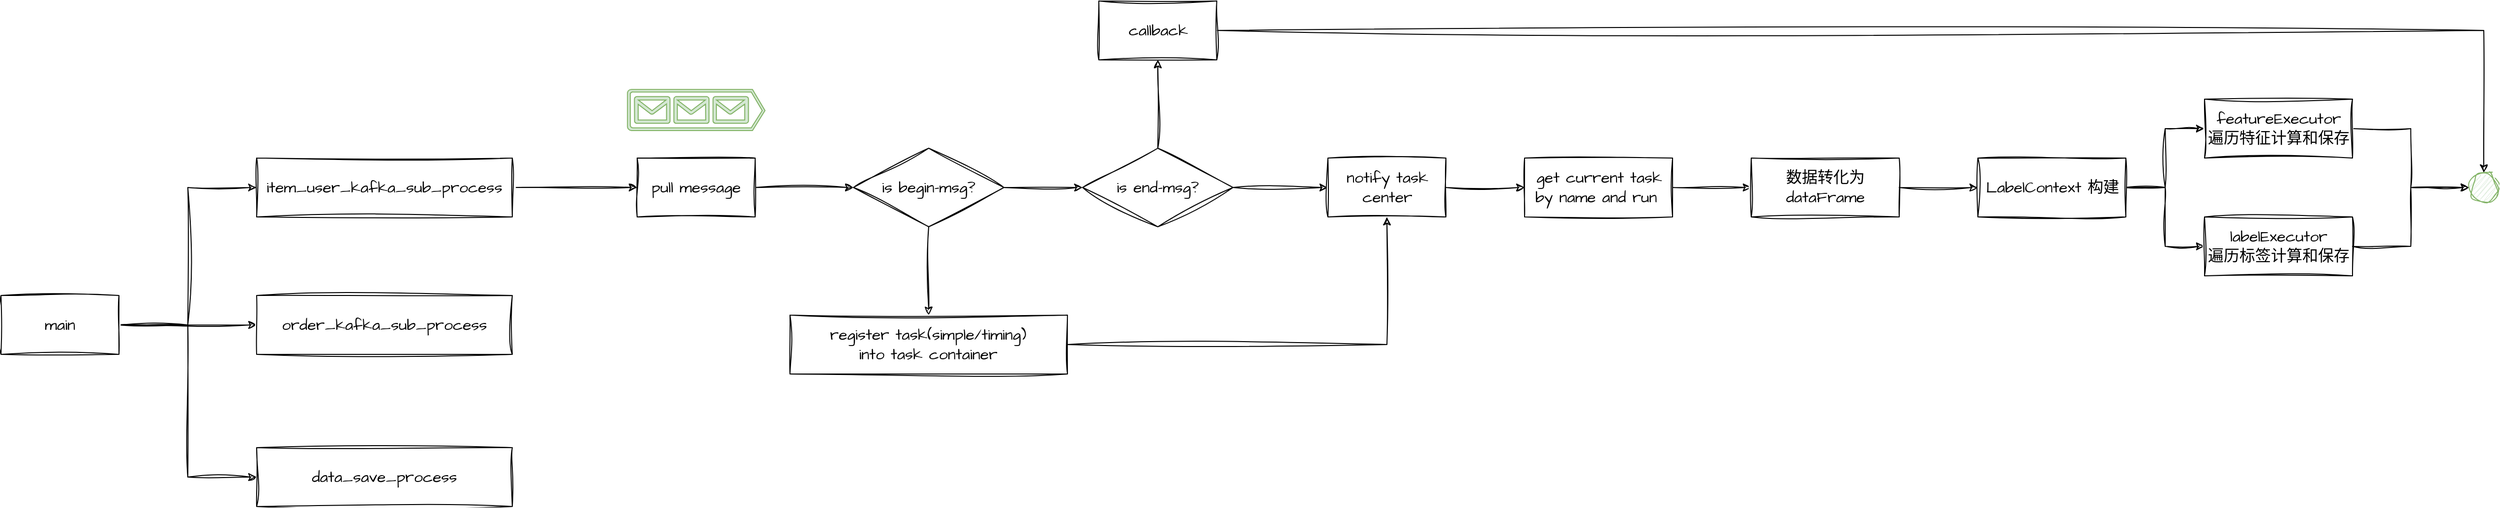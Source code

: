 <mxfile version="21.4.0" type="device" pages="3">
  <diagram name="流程图" id="wr5gjk_wqnr7ja08OIuZ">
    <mxGraphModel dx="1548" dy="902" grid="1" gridSize="10" guides="1" tooltips="1" connect="1" arrows="1" fold="1" page="1" pageScale="1" pageWidth="827" pageHeight="1169" math="0" shadow="0">
      <root>
        <mxCell id="0" />
        <mxCell id="1" parent="0" />
        <mxCell id="g1iSzMeRMn1IHAK_DKh--6" style="edgeStyle=orthogonalEdgeStyle;rounded=0;sketch=1;hachureGap=4;jiggle=2;curveFitting=1;orthogonalLoop=1;jettySize=auto;html=1;exitX=1;exitY=0.5;exitDx=0;exitDy=0;entryX=0;entryY=0.5;entryDx=0;entryDy=0;fontFamily=Architects Daughter;fontSource=https%3A%2F%2Ffonts.googleapis.com%2Fcss%3Ffamily%3DArchitects%2BDaughter;fontSize=16;" parent="1" source="g1iSzMeRMn1IHAK_DKh--1" target="g1iSzMeRMn1IHAK_DKh--2" edge="1">
          <mxGeometry relative="1" as="geometry" />
        </mxCell>
        <mxCell id="g1iSzMeRMn1IHAK_DKh--7" style="edgeStyle=orthogonalEdgeStyle;rounded=0;sketch=1;hachureGap=4;jiggle=2;curveFitting=1;orthogonalLoop=1;jettySize=auto;html=1;fontFamily=Architects Daughter;fontSource=https%3A%2F%2Ffonts.googleapis.com%2Fcss%3Ffamily%3DArchitects%2BDaughter;fontSize=16;" parent="1" source="g1iSzMeRMn1IHAK_DKh--1" target="g1iSzMeRMn1IHAK_DKh--3" edge="1">
          <mxGeometry relative="1" as="geometry" />
        </mxCell>
        <mxCell id="g1iSzMeRMn1IHAK_DKh--8" style="edgeStyle=orthogonalEdgeStyle;rounded=0;sketch=1;hachureGap=4;jiggle=2;curveFitting=1;orthogonalLoop=1;jettySize=auto;html=1;exitX=1;exitY=0.5;exitDx=0;exitDy=0;entryX=0;entryY=0.5;entryDx=0;entryDy=0;fontFamily=Architects Daughter;fontSource=https%3A%2F%2Ffonts.googleapis.com%2Fcss%3Ffamily%3DArchitects%2BDaughter;fontSize=16;" parent="1" source="g1iSzMeRMn1IHAK_DKh--1" target="g1iSzMeRMn1IHAK_DKh--4" edge="1">
          <mxGeometry relative="1" as="geometry" />
        </mxCell>
        <mxCell id="g1iSzMeRMn1IHAK_DKh--1" value="main" style="rounded=0;sketch=1;hachureGap=4;jiggle=2;curveFitting=1;fontFamily=Architects Daughter;fontSource=https%3A%2F%2Ffonts.googleapis.com%2Fcss%3Ffamily%3DArchitects%2BDaughter;fontSize=16;whiteSpace=wrap;html=1;labelBackgroundColor=none;labelBorderColor=none;" parent="1" vertex="1">
          <mxGeometry x="50" y="430" width="120" height="60" as="geometry" />
        </mxCell>
        <mxCell id="g1iSzMeRMn1IHAK_DKh--11" style="edgeStyle=orthogonalEdgeStyle;rounded=0;sketch=1;hachureGap=4;jiggle=2;curveFitting=1;orthogonalLoop=1;jettySize=auto;html=1;exitX=1;exitY=0.5;exitDx=0;exitDy=0;entryX=0;entryY=0.5;entryDx=0;entryDy=0;fontFamily=Architects Daughter;fontSource=https%3A%2F%2Ffonts.googleapis.com%2Fcss%3Ffamily%3DArchitects%2BDaughter;fontSize=16;" parent="1" source="g1iSzMeRMn1IHAK_DKh--2" target="g1iSzMeRMn1IHAK_DKh--10" edge="1">
          <mxGeometry relative="1" as="geometry" />
        </mxCell>
        <mxCell id="g1iSzMeRMn1IHAK_DKh--2" value="item_user_kafka_sub_process" style="rounded=0;sketch=1;hachureGap=4;jiggle=2;curveFitting=1;fontFamily=Architects Daughter;fontSource=https%3A%2F%2Ffonts.googleapis.com%2Fcss%3Ffamily%3DArchitects%2BDaughter;fontSize=16;whiteSpace=wrap;html=1;labelBackgroundColor=none;labelBorderColor=none;" parent="1" vertex="1">
          <mxGeometry x="310" y="290" width="260" height="60" as="geometry" />
        </mxCell>
        <mxCell id="g1iSzMeRMn1IHAK_DKh--3" value="order_kafka_sub_process" style="rounded=0;sketch=1;hachureGap=4;jiggle=2;curveFitting=1;fontFamily=Architects Daughter;fontSource=https%3A%2F%2Ffonts.googleapis.com%2Fcss%3Ffamily%3DArchitects%2BDaughter;fontSize=16;whiteSpace=wrap;html=1;labelBackgroundColor=none;labelBorderColor=none;" parent="1" vertex="1">
          <mxGeometry x="310" y="430" width="260" height="60" as="geometry" />
        </mxCell>
        <mxCell id="g1iSzMeRMn1IHAK_DKh--4" value="data_save_process" style="rounded=0;sketch=1;hachureGap=4;jiggle=2;curveFitting=1;fontFamily=Architects Daughter;fontSource=https%3A%2F%2Ffonts.googleapis.com%2Fcss%3Ffamily%3DArchitects%2BDaughter;fontSize=16;whiteSpace=wrap;html=1;labelBackgroundColor=none;labelBorderColor=none;" parent="1" vertex="1">
          <mxGeometry x="310" y="585" width="260" height="60" as="geometry" />
        </mxCell>
        <mxCell id="g1iSzMeRMn1IHAK_DKh--9" value="" style="sketch=0;pointerEvents=1;shadow=0;dashed=0;html=1;strokeColor=#82b366;labelPosition=center;verticalLabelPosition=bottom;verticalAlign=top;align=center;fillColor=#d5e8d4;shape=mxgraph.azure.queue_generic;hachureGap=4;jiggle=2;curveFitting=1;fontFamily=Architects Daughter;fontSource=https%3A%2F%2Ffonts.googleapis.com%2Fcss%3Ffamily%3DArchitects%2BDaughter;fontSize=16;flipH=0;fontStyle=0;aspect=fixed;" parent="1" vertex="1">
          <mxGeometry x="687" y="220" width="140" height="42" as="geometry" />
        </mxCell>
        <mxCell id="g1iSzMeRMn1IHAK_DKh--16" value="" style="edgeStyle=orthogonalEdgeStyle;rounded=0;sketch=1;hachureGap=4;jiggle=2;curveFitting=1;orthogonalLoop=1;jettySize=auto;html=1;fontFamily=Architects Daughter;fontSource=https%3A%2F%2Ffonts.googleapis.com%2Fcss%3Ffamily%3DArchitects%2BDaughter;fontSize=16;" parent="1" source="g1iSzMeRMn1IHAK_DKh--10" target="g1iSzMeRMn1IHAK_DKh--15" edge="1">
          <mxGeometry relative="1" as="geometry" />
        </mxCell>
        <mxCell id="g1iSzMeRMn1IHAK_DKh--10" value="pull message" style="rounded=0;whiteSpace=wrap;html=1;sketch=1;hachureGap=4;jiggle=2;curveFitting=1;fontFamily=Architects Daughter;fontSource=https%3A%2F%2Ffonts.googleapis.com%2Fcss%3Ffamily%3DArchitects%2BDaughter;fontSize=16;" parent="1" vertex="1">
          <mxGeometry x="697" y="290" width="120" height="60" as="geometry" />
        </mxCell>
        <mxCell id="g1iSzMeRMn1IHAK_DKh--20" value="" style="edgeStyle=orthogonalEdgeStyle;rounded=0;sketch=1;hachureGap=4;jiggle=2;curveFitting=1;orthogonalLoop=1;jettySize=auto;html=1;fontFamily=Architects Daughter;fontSource=https%3A%2F%2Ffonts.googleapis.com%2Fcss%3Ffamily%3DArchitects%2BDaughter;fontSize=16;" parent="1" source="g1iSzMeRMn1IHAK_DKh--15" target="g1iSzMeRMn1IHAK_DKh--19" edge="1">
          <mxGeometry relative="1" as="geometry" />
        </mxCell>
        <mxCell id="g1iSzMeRMn1IHAK_DKh--24" value="" style="edgeStyle=orthogonalEdgeStyle;rounded=0;sketch=1;hachureGap=4;jiggle=2;curveFitting=1;orthogonalLoop=1;jettySize=auto;html=1;fontFamily=Architects Daughter;fontSource=https%3A%2F%2Ffonts.googleapis.com%2Fcss%3Ffamily%3DArchitects%2BDaughter;fontSize=16;" parent="1" source="g1iSzMeRMn1IHAK_DKh--15" target="g1iSzMeRMn1IHAK_DKh--23" edge="1">
          <mxGeometry relative="1" as="geometry" />
        </mxCell>
        <mxCell id="g1iSzMeRMn1IHAK_DKh--15" value="is begin-msg?" style="rhombus;whiteSpace=wrap;html=1;fontSize=16;fontFamily=Architects Daughter;rounded=0;sketch=1;hachureGap=4;jiggle=2;curveFitting=1;fontSource=https%3A%2F%2Ffonts.googleapis.com%2Fcss%3Ffamily%3DArchitects%2BDaughter;" parent="1" vertex="1">
          <mxGeometry x="917" y="280" width="153" height="80" as="geometry" />
        </mxCell>
        <mxCell id="g1iSzMeRMn1IHAK_DKh--22" value="" style="edgeStyle=orthogonalEdgeStyle;rounded=0;sketch=1;hachureGap=4;jiggle=2;curveFitting=1;orthogonalLoop=1;jettySize=auto;html=1;fontFamily=Architects Daughter;fontSource=https%3A%2F%2Ffonts.googleapis.com%2Fcss%3Ffamily%3DArchitects%2BDaughter;fontSize=16;" parent="1" source="g1iSzMeRMn1IHAK_DKh--19" target="g1iSzMeRMn1IHAK_DKh--21" edge="1">
          <mxGeometry relative="1" as="geometry" />
        </mxCell>
        <mxCell id="Xys044UkS5yx5VQ6EneC-3" value="" style="edgeStyle=orthogonalEdgeStyle;rounded=0;sketch=1;hachureGap=4;jiggle=2;curveFitting=1;orthogonalLoop=1;jettySize=auto;html=1;fontFamily=Architects Daughter;fontSource=https%3A%2F%2Ffonts.googleapis.com%2Fcss%3Ffamily%3DArchitects%2BDaughter;fontSize=16;" parent="1" source="g1iSzMeRMn1IHAK_DKh--19" target="Xys044UkS5yx5VQ6EneC-2" edge="1">
          <mxGeometry relative="1" as="geometry" />
        </mxCell>
        <mxCell id="g1iSzMeRMn1IHAK_DKh--19" value="is end-msg?" style="rhombus;whiteSpace=wrap;html=1;fontSize=16;fontFamily=Architects Daughter;rounded=0;sketch=1;hachureGap=4;jiggle=2;curveFitting=1;fontSource=https%3A%2F%2Ffonts.googleapis.com%2Fcss%3Ffamily%3DArchitects%2BDaughter;" parent="1" vertex="1">
          <mxGeometry x="1150" y="280" width="153" height="80" as="geometry" />
        </mxCell>
        <mxCell id="Xys044UkS5yx5VQ6EneC-5" value="" style="edgeStyle=orthogonalEdgeStyle;rounded=0;sketch=1;hachureGap=4;jiggle=2;curveFitting=1;orthogonalLoop=1;jettySize=auto;html=1;fontFamily=Architects Daughter;fontSource=https%3A%2F%2Ffonts.googleapis.com%2Fcss%3Ffamily%3DArchitects%2BDaughter;fontSize=16;" parent="1" source="g1iSzMeRMn1IHAK_DKh--21" target="Xys044UkS5yx5VQ6EneC-4" edge="1">
          <mxGeometry relative="1" as="geometry" />
        </mxCell>
        <mxCell id="g1iSzMeRMn1IHAK_DKh--21" value="notify task center" style="whiteSpace=wrap;html=1;fontSize=16;fontFamily=Architects Daughter;rounded=0;sketch=1;hachureGap=4;jiggle=2;curveFitting=1;fontSource=https%3A%2F%2Ffonts.googleapis.com%2Fcss%3Ffamily%3DArchitects%2BDaughter;" parent="1" vertex="1">
          <mxGeometry x="1399.5" y="290" width="120" height="60" as="geometry" />
        </mxCell>
        <mxCell id="Xys044UkS5yx5VQ6EneC-1" style="edgeStyle=orthogonalEdgeStyle;rounded=0;sketch=1;hachureGap=4;jiggle=2;curveFitting=1;orthogonalLoop=1;jettySize=auto;html=1;exitX=1;exitY=0.5;exitDx=0;exitDy=0;fontFamily=Architects Daughter;fontSource=https%3A%2F%2Ffonts.googleapis.com%2Fcss%3Ffamily%3DArchitects%2BDaughter;fontSize=16;" parent="1" source="g1iSzMeRMn1IHAK_DKh--23" target="g1iSzMeRMn1IHAK_DKh--21" edge="1">
          <mxGeometry relative="1" as="geometry" />
        </mxCell>
        <mxCell id="g1iSzMeRMn1IHAK_DKh--23" value="register task(simple/timing)&lt;br style=&quot;font-size: 16px;&quot;&gt;into task container" style="whiteSpace=wrap;html=1;fontSize=16;fontFamily=Architects Daughter;rounded=0;sketch=1;hachureGap=4;jiggle=2;curveFitting=1;fontSource=https%3A%2F%2Ffonts.googleapis.com%2Fcss%3Ffamily%3DArchitects%2BDaughter;" parent="1" vertex="1">
          <mxGeometry x="852.41" y="450" width="282.19" height="60" as="geometry" />
        </mxCell>
        <mxCell id="Xys044UkS5yx5VQ6EneC-21" style="edgeStyle=orthogonalEdgeStyle;rounded=0;sketch=1;hachureGap=4;jiggle=2;curveFitting=1;orthogonalLoop=1;jettySize=auto;html=1;exitX=1;exitY=0.5;exitDx=0;exitDy=0;fontFamily=Architects Daughter;fontSource=https%3A%2F%2Ffonts.googleapis.com%2Fcss%3Ffamily%3DArchitects%2BDaughter;fontSize=16;" parent="1" source="Xys044UkS5yx5VQ6EneC-2" target="Xys044UkS5yx5VQ6EneC-18" edge="1">
          <mxGeometry relative="1" as="geometry" />
        </mxCell>
        <mxCell id="Xys044UkS5yx5VQ6EneC-2" value="callback" style="whiteSpace=wrap;html=1;fontSize=16;fontFamily=Architects Daughter;rounded=0;sketch=1;hachureGap=4;jiggle=2;curveFitting=1;fontSource=https%3A%2F%2Ffonts.googleapis.com%2Fcss%3Ffamily%3DArchitects%2BDaughter;" parent="1" vertex="1">
          <mxGeometry x="1166.5" y="130" width="120" height="60" as="geometry" />
        </mxCell>
        <mxCell id="Xys044UkS5yx5VQ6EneC-7" value="" style="edgeStyle=orthogonalEdgeStyle;rounded=0;sketch=1;hachureGap=4;jiggle=2;curveFitting=1;orthogonalLoop=1;jettySize=auto;html=1;fontFamily=Architects Daughter;fontSource=https%3A%2F%2Ffonts.googleapis.com%2Fcss%3Ffamily%3DArchitects%2BDaughter;fontSize=16;" parent="1" source="Xys044UkS5yx5VQ6EneC-4" target="Xys044UkS5yx5VQ6EneC-6" edge="1">
          <mxGeometry relative="1" as="geometry" />
        </mxCell>
        <mxCell id="Xys044UkS5yx5VQ6EneC-4" value="get current task by name and run&amp;nbsp;" style="whiteSpace=wrap;html=1;fontSize=16;fontFamily=Architects Daughter;rounded=0;sketch=1;hachureGap=4;jiggle=2;curveFitting=1;fontSource=https%3A%2F%2Ffonts.googleapis.com%2Fcss%3Ffamily%3DArchitects%2BDaughter;" parent="1" vertex="1">
          <mxGeometry x="1599.5" y="290" width="150.5" height="60" as="geometry" />
        </mxCell>
        <mxCell id="Xys044UkS5yx5VQ6EneC-11" value="" style="edgeStyle=orthogonalEdgeStyle;rounded=0;sketch=1;hachureGap=4;jiggle=2;curveFitting=1;orthogonalLoop=1;jettySize=auto;html=1;fontFamily=Architects Daughter;fontSource=https%3A%2F%2Ffonts.googleapis.com%2Fcss%3Ffamily%3DArchitects%2BDaughter;fontSize=16;" parent="1" source="Xys044UkS5yx5VQ6EneC-6" target="Xys044UkS5yx5VQ6EneC-10" edge="1">
          <mxGeometry relative="1" as="geometry" />
        </mxCell>
        <mxCell id="Xys044UkS5yx5VQ6EneC-6" value="数据转化为 dataFrame" style="whiteSpace=wrap;html=1;fontSize=16;fontFamily=Architects Daughter;rounded=0;sketch=1;hachureGap=4;jiggle=2;curveFitting=1;fontSource=https%3A%2F%2Ffonts.googleapis.com%2Fcss%3Ffamily%3DArchitects%2BDaughter;" parent="1" vertex="1">
          <mxGeometry x="1830" y="290" width="150.5" height="60" as="geometry" />
        </mxCell>
        <mxCell id="Xys044UkS5yx5VQ6EneC-13" value="" style="edgeStyle=orthogonalEdgeStyle;rounded=0;sketch=1;hachureGap=4;jiggle=2;curveFitting=1;orthogonalLoop=1;jettySize=auto;html=1;fontFamily=Architects Daughter;fontSource=https%3A%2F%2Ffonts.googleapis.com%2Fcss%3Ffamily%3DArchitects%2BDaughter;fontSize=16;" parent="1" source="Xys044UkS5yx5VQ6EneC-10" target="Xys044UkS5yx5VQ6EneC-12" edge="1">
          <mxGeometry relative="1" as="geometry" />
        </mxCell>
        <mxCell id="Xys044UkS5yx5VQ6EneC-16" style="edgeStyle=orthogonalEdgeStyle;rounded=0;sketch=1;hachureGap=4;jiggle=2;curveFitting=1;orthogonalLoop=1;jettySize=auto;html=1;exitX=1;exitY=0.5;exitDx=0;exitDy=0;fontFamily=Architects Daughter;fontSource=https%3A%2F%2Ffonts.googleapis.com%2Fcss%3Ffamily%3DArchitects%2BDaughter;fontSize=16;" parent="1" source="Xys044UkS5yx5VQ6EneC-10" target="Xys044UkS5yx5VQ6EneC-15" edge="1">
          <mxGeometry relative="1" as="geometry" />
        </mxCell>
        <mxCell id="Xys044UkS5yx5VQ6EneC-10" value="LabelContext 构建" style="whiteSpace=wrap;html=1;fontSize=16;fontFamily=Architects Daughter;rounded=0;sketch=1;hachureGap=4;jiggle=2;curveFitting=1;fontSource=https%3A%2F%2Ffonts.googleapis.com%2Fcss%3Ffamily%3DArchitects%2BDaughter;" parent="1" vertex="1">
          <mxGeometry x="2060.5" y="290" width="150.5" height="60" as="geometry" />
        </mxCell>
        <mxCell id="Xys044UkS5yx5VQ6EneC-19" style="edgeStyle=orthogonalEdgeStyle;rounded=0;sketch=1;hachureGap=4;jiggle=2;curveFitting=1;orthogonalLoop=1;jettySize=auto;html=1;exitX=1;exitY=0.5;exitDx=0;exitDy=0;entryX=0;entryY=0.5;entryDx=0;entryDy=0;fontFamily=Architects Daughter;fontSource=https%3A%2F%2Ffonts.googleapis.com%2Fcss%3Ffamily%3DArchitects%2BDaughter;fontSize=16;" parent="1" source="Xys044UkS5yx5VQ6EneC-12" target="Xys044UkS5yx5VQ6EneC-18" edge="1">
          <mxGeometry relative="1" as="geometry" />
        </mxCell>
        <mxCell id="Xys044UkS5yx5VQ6EneC-12" value="featureExecutor&lt;br style=&quot;font-size: 16px;&quot;&gt;遍历特征计算和保存" style="whiteSpace=wrap;html=1;fontSize=16;fontFamily=Architects Daughter;rounded=0;sketch=1;hachureGap=4;jiggle=2;curveFitting=1;fontSource=https%3A%2F%2Ffonts.googleapis.com%2Fcss%3Ffamily%3DArchitects%2BDaughter;" parent="1" vertex="1">
          <mxGeometry x="2291" y="230" width="150.5" height="60" as="geometry" />
        </mxCell>
        <mxCell id="Xys044UkS5yx5VQ6EneC-20" style="edgeStyle=orthogonalEdgeStyle;rounded=0;sketch=1;hachureGap=4;jiggle=2;curveFitting=1;orthogonalLoop=1;jettySize=auto;html=1;exitX=1;exitY=0.5;exitDx=0;exitDy=0;entryX=0;entryY=0.5;entryDx=0;entryDy=0;fontFamily=Architects Daughter;fontSource=https%3A%2F%2Ffonts.googleapis.com%2Fcss%3Ffamily%3DArchitects%2BDaughter;fontSize=16;" parent="1" source="Xys044UkS5yx5VQ6EneC-15" target="Xys044UkS5yx5VQ6EneC-18" edge="1">
          <mxGeometry relative="1" as="geometry" />
        </mxCell>
        <mxCell id="Xys044UkS5yx5VQ6EneC-15" value="labelExecutor&lt;br style=&quot;font-size: 16px;&quot;&gt;遍历标签计算和保存" style="whiteSpace=wrap;html=1;fontSize=16;fontFamily=Architects Daughter;rounded=0;sketch=1;hachureGap=4;jiggle=2;curveFitting=1;fontSource=https%3A%2F%2Ffonts.googleapis.com%2Fcss%3Ffamily%3DArchitects%2BDaughter;" parent="1" vertex="1">
          <mxGeometry x="2291" y="350" width="150.5" height="60" as="geometry" />
        </mxCell>
        <mxCell id="Xys044UkS5yx5VQ6EneC-18" value="" style="ellipse;whiteSpace=wrap;html=1;aspect=fixed;sketch=1;hachureGap=4;jiggle=2;curveFitting=1;fontFamily=Architects Daughter;fontSource=https%3A%2F%2Ffonts.googleapis.com%2Fcss%3Ffamily%3DArchitects%2BDaughter;fontSize=16;fillColor=#d5e8d4;strokeColor=#82b366;" parent="1" vertex="1">
          <mxGeometry x="2560" y="305" width="30" height="30" as="geometry" />
        </mxCell>
      </root>
    </mxGraphModel>
  </diagram>
  <diagram id="If7VX364kmco69tScT60" name="类图">
    <mxGraphModel dx="7178" dy="2255" grid="1" gridSize="10" guides="1" tooltips="1" connect="1" arrows="1" fold="1" page="1" pageScale="1" pageWidth="827" pageHeight="1169" math="0" shadow="0">
      <root>
        <mxCell id="0" />
        <mxCell id="1" parent="0" />
        <mxCell id="wlWRHj6FngoxgrmBRWXh-1" value="ProcessArgs" style="swimlane;fontStyle=0;childLayout=stackLayout;horizontal=1;startSize=26;fillColor=#e1d5e7;horizontalStack=0;resizeParent=1;resizeParentMax=0;resizeLast=0;collapsible=1;marginBottom=0;whiteSpace=wrap;html=1;hachureGap=4;fontFamily=Times New Roman;fontSize=20;strokeColor=#9673a6;rounded=1;sketch=1;curveFitting=1;jiggle=2;" parent="1" vertex="1">
          <mxGeometry x="1710" y="585" width="380" height="104" as="geometry" />
        </mxCell>
        <mxCell id="wlWRHj6FngoxgrmBRWXh-2" value="+ _share_dic: dict" style="text;strokeColor=#9673a6;fillColor=#e1d5e7;align=left;verticalAlign=top;spacingLeft=4;spacingRight=4;overflow=hidden;rotatable=0;points=[[0,0.5],[1,0.5]];portConstraint=eastwest;whiteSpace=wrap;html=1;fontSize=20;fontFamily=Times New Roman;rounded=1;sketch=1;curveFitting=1;jiggle=2;" parent="wlWRHj6FngoxgrmBRWXh-1" vertex="1">
          <mxGeometry y="26" width="380" height="26" as="geometry" />
        </mxCell>
        <mxCell id="wlWRHj6FngoxgrmBRWXh-3" value="+ _read_write_lock: ReadWriterLock" style="text;strokeColor=#9673a6;fillColor=#e1d5e7;align=left;verticalAlign=top;spacingLeft=4;spacingRight=4;overflow=hidden;rotatable=0;points=[[0,0.5],[1,0.5]];portConstraint=eastwest;whiteSpace=wrap;html=1;fontSize=20;fontFamily=Times New Roman;rounded=1;sketch=1;curveFitting=1;jiggle=2;" parent="wlWRHj6FngoxgrmBRWXh-1" vertex="1">
          <mxGeometry y="52" width="380" height="26" as="geometry" />
        </mxCell>
        <mxCell id="wlWRHj6FngoxgrmBRWXh-4" value="+ _share_queue: queue" style="text;strokeColor=#9673a6;fillColor=#e1d5e7;align=left;verticalAlign=top;spacingLeft=4;spacingRight=4;overflow=hidden;rotatable=0;points=[[0,0.5],[1,0.5]];portConstraint=eastwest;whiteSpace=wrap;html=1;fontSize=20;fontFamily=Times New Roman;rounded=1;sketch=1;curveFitting=1;jiggle=2;" parent="wlWRHj6FngoxgrmBRWXh-1" vertex="1">
          <mxGeometry y="78" width="380" height="26" as="geometry" />
        </mxCell>
        <mxCell id="FiLHJc2i6cJhPRo3SYG--1" value="BaseConsumer" style="swimlane;fontStyle=1;align=center;verticalAlign=top;childLayout=stackLayout;horizontal=1;startSize=26;horizontalStack=0;resizeParent=1;resizeParentMax=0;resizeLast=0;collapsible=1;marginBottom=0;whiteSpace=wrap;html=1;hachureGap=4;fontFamily=Times New Roman;fontSize=20;fillColor=#d5e8d4;strokeColor=#82b366;rounded=1;sketch=1;curveFitting=1;jiggle=2;" vertex="1" parent="1">
          <mxGeometry x="400" y="250" width="490" height="178" as="geometry" />
        </mxCell>
        <mxCell id="FiLHJc2i6cJhPRo3SYG--2" value="+_task_center: TaskCenter&lt;br&gt;+ _ctype: string 用于决定consumer要监听那个topic" style="text;strokeColor=#82b366;fillColor=#d5e8d4;align=left;verticalAlign=top;spacingLeft=4;spacingRight=4;overflow=hidden;rotatable=0;points=[[0,0.5],[1,0.5]];portConstraint=eastwest;whiteSpace=wrap;html=1;fontSize=20;fontFamily=Times New Roman;rounded=1;sketch=1;curveFitting=1;jiggle=2;" vertex="1" parent="FiLHJc2i6cJhPRo3SYG--1">
          <mxGeometry y="26" width="490" height="74" as="geometry" />
        </mxCell>
        <mxCell id="FiLHJc2i6cJhPRo3SYG--3" value="" style="line;strokeWidth=1;fillColor=#d5e8d4;align=left;verticalAlign=middle;spacingTop=-1;spacingLeft=3;spacingRight=3;rotatable=0;labelPosition=right;points=[];portConstraint=eastwest;strokeColor=#82b366;hachureGap=4;fontFamily=Times New Roman;fontSize=20;html=1;rounded=1;sketch=1;curveFitting=1;jiggle=2;" vertex="1" parent="FiLHJc2i6cJhPRo3SYG--1">
          <mxGeometry y="100" width="490" height="8" as="geometry" />
        </mxCell>
        <mxCell id="FiLHJc2i6cJhPRo3SYG--4" value="+ pull_message()&lt;br&gt;+ _read_one_message()" style="text;strokeColor=#82b366;fillColor=#d5e8d4;align=left;verticalAlign=top;spacingLeft=4;spacingRight=4;overflow=hidden;rotatable=0;points=[[0,0.5],[1,0.5]];portConstraint=eastwest;whiteSpace=wrap;html=1;fontSize=20;fontFamily=Times New Roman;rounded=1;sketch=1;curveFitting=1;jiggle=2;" vertex="1" parent="FiLHJc2i6cJhPRo3SYG--1">
          <mxGeometry y="108" width="490" height="70" as="geometry" />
        </mxCell>
        <mxCell id="FiLHJc2i6cJhPRo3SYG--5" value="SingleModelConsumer" style="swimlane;fontStyle=1;align=center;verticalAlign=top;childLayout=stackLayout;horizontal=1;startSize=26;horizontalStack=0;resizeParent=1;resizeParentMax=0;resizeLast=0;collapsible=1;marginBottom=0;whiteSpace=wrap;html=1;hachureGap=4;fontFamily=Times New Roman;fontSize=20;fillColor=#d5e8d4;strokeColor=#82b366;rounded=1;sketch=1;curveFitting=1;jiggle=2;" vertex="1" parent="1">
          <mxGeometry x="420" y="520" width="160" height="86" as="geometry" />
        </mxCell>
        <mxCell id="FiLHJc2i6cJhPRo3SYG--6" value="+ field: type" style="text;strokeColor=#82b366;fillColor=#d5e8d4;align=left;verticalAlign=top;spacingLeft=4;spacingRight=4;overflow=hidden;rotatable=0;points=[[0,0.5],[1,0.5]];portConstraint=eastwest;whiteSpace=wrap;html=1;fontSize=20;fontFamily=Times New Roman;rounded=1;sketch=1;curveFitting=1;jiggle=2;" vertex="1" parent="FiLHJc2i6cJhPRo3SYG--5">
          <mxGeometry y="26" width="160" height="26" as="geometry" />
        </mxCell>
        <mxCell id="FiLHJc2i6cJhPRo3SYG--7" value="" style="line;strokeWidth=1;fillColor=#d5e8d4;align=left;verticalAlign=middle;spacingTop=-1;spacingLeft=3;spacingRight=3;rotatable=0;labelPosition=right;points=[];portConstraint=eastwest;strokeColor=#82b366;hachureGap=4;fontFamily=Times New Roman;fontSize=20;html=1;rounded=1;sketch=1;curveFitting=1;jiggle=2;" vertex="1" parent="FiLHJc2i6cJhPRo3SYG--5">
          <mxGeometry y="52" width="160" height="8" as="geometry" />
        </mxCell>
        <mxCell id="FiLHJc2i6cJhPRo3SYG--8" value="+ method(type): type" style="text;strokeColor=#82b366;fillColor=#d5e8d4;align=left;verticalAlign=top;spacingLeft=4;spacingRight=4;overflow=hidden;rotatable=0;points=[[0,0.5],[1,0.5]];portConstraint=eastwest;whiteSpace=wrap;html=1;fontSize=20;fontFamily=Times New Roman;rounded=1;sketch=1;curveFitting=1;jiggle=2;" vertex="1" parent="FiLHJc2i6cJhPRo3SYG--5">
          <mxGeometry y="60" width="160" height="26" as="geometry" />
        </mxCell>
        <mxCell id="FiLHJc2i6cJhPRo3SYG--9" value="OrderConsumer" style="swimlane;fontStyle=1;align=center;verticalAlign=top;childLayout=stackLayout;horizontal=1;startSize=26;horizontalStack=0;resizeParent=1;resizeParentMax=0;resizeLast=0;collapsible=1;marginBottom=0;whiteSpace=wrap;html=1;hachureGap=4;fontFamily=Times New Roman;fontSize=20;fillColor=#d5e8d4;strokeColor=#82b366;rounded=1;sketch=1;curveFitting=1;jiggle=2;" vertex="1" parent="1">
          <mxGeometry x="680" y="520" width="160" height="86" as="geometry" />
        </mxCell>
        <mxCell id="FiLHJc2i6cJhPRo3SYG--10" value="+ field: type" style="text;strokeColor=#82b366;fillColor=#d5e8d4;align=left;verticalAlign=top;spacingLeft=4;spacingRight=4;overflow=hidden;rotatable=0;points=[[0,0.5],[1,0.5]];portConstraint=eastwest;whiteSpace=wrap;html=1;fontSize=20;fontFamily=Times New Roman;rounded=1;sketch=1;curveFitting=1;jiggle=2;" vertex="1" parent="FiLHJc2i6cJhPRo3SYG--9">
          <mxGeometry y="26" width="160" height="26" as="geometry" />
        </mxCell>
        <mxCell id="FiLHJc2i6cJhPRo3SYG--11" value="" style="line;strokeWidth=1;fillColor=#d5e8d4;align=left;verticalAlign=middle;spacingTop=-1;spacingLeft=3;spacingRight=3;rotatable=0;labelPosition=right;points=[];portConstraint=eastwest;strokeColor=#82b366;hachureGap=4;fontFamily=Times New Roman;fontSize=20;html=1;rounded=1;sketch=1;curveFitting=1;jiggle=2;" vertex="1" parent="FiLHJc2i6cJhPRo3SYG--9">
          <mxGeometry y="52" width="160" height="8" as="geometry" />
        </mxCell>
        <mxCell id="FiLHJc2i6cJhPRo3SYG--12" value="+ method(type): type" style="text;strokeColor=#82b366;fillColor=#d5e8d4;align=left;verticalAlign=top;spacingLeft=4;spacingRight=4;overflow=hidden;rotatable=0;points=[[0,0.5],[1,0.5]];portConstraint=eastwest;whiteSpace=wrap;html=1;fontSize=20;fontFamily=Times New Roman;rounded=1;sketch=1;curveFitting=1;jiggle=2;" vertex="1" parent="FiLHJc2i6cJhPRo3SYG--9">
          <mxGeometry y="60" width="160" height="26" as="geometry" />
        </mxCell>
        <mxCell id="FiLHJc2i6cJhPRo3SYG--13" value="Extends" style="endArrow=block;endSize=16;endFill=0;html=1;rounded=1;hachureGap=4;fontFamily=Times New Roman;fontSize=16;exitX=0.5;exitY=0;exitDx=0;exitDy=0;entryX=0.525;entryY=0.931;entryDx=0;entryDy=0;entryPerimeter=0;fillColor=#d5e8d4;strokeColor=#82b366;sketch=1;curveFitting=1;jiggle=2;" edge="1" parent="1" source="FiLHJc2i6cJhPRo3SYG--5" target="FiLHJc2i6cJhPRo3SYG--4">
          <mxGeometry width="160" relative="1" as="geometry">
            <mxPoint x="910" y="158" as="sourcePoint" />
            <mxPoint x="550" y="328" as="targetPoint" />
          </mxGeometry>
        </mxCell>
        <mxCell id="FiLHJc2i6cJhPRo3SYG--14" value="Extends" style="endArrow=block;endSize=16;endFill=0;html=1;rounded=1;hachureGap=4;fontFamily=Times New Roman;fontSize=16;exitX=0.5;exitY=0;exitDx=0;exitDy=0;fillColor=#d5e8d4;strokeColor=#82b366;sketch=1;curveFitting=1;jiggle=2;" edge="1" parent="1" source="FiLHJc2i6cJhPRo3SYG--9" target="FiLHJc2i6cJhPRo3SYG--4">
          <mxGeometry width="160" relative="1" as="geometry">
            <mxPoint x="420" y="438" as="sourcePoint" />
            <mxPoint x="550" y="368" as="targetPoint" />
          </mxGeometry>
        </mxCell>
        <mxCell id="FiLHJc2i6cJhPRo3SYG--15" value="TaskCenter" style="swimlane;fontStyle=1;align=center;verticalAlign=top;childLayout=stackLayout;horizontal=1;startSize=26;horizontalStack=0;resizeParent=1;resizeParentMax=0;resizeLast=0;collapsible=1;marginBottom=0;whiteSpace=wrap;html=1;hachureGap=4;fontFamily=Times New Roman;fontSize=20;fillColor=#e1d5e7;strokeColor=#9673a6;rounded=1;sketch=1;curveFitting=1;jiggle=2;" vertex="1" parent="1">
          <mxGeometry x="1030" y="242" width="500" height="160" as="geometry" />
        </mxCell>
        <mxCell id="FiLHJc2i6cJhPRo3SYG--16" value="+ _task_container: dict(&lt;b&gt;e.g. task_name: Task&lt;/b&gt;)" style="text;strokeColor=#9673a6;fillColor=#e1d5e7;align=left;verticalAlign=top;spacingLeft=4;spacingRight=4;overflow=hidden;rotatable=0;points=[[0,0.5],[1,0.5]];portConstraint=eastwest;whiteSpace=wrap;html=1;fontSize=20;fontFamily=Times New Roman;rounded=1;sketch=1;curveFitting=1;jiggle=2;" vertex="1" parent="FiLHJc2i6cJhPRo3SYG--15">
          <mxGeometry y="26" width="500" height="26" as="geometry" />
        </mxCell>
        <mxCell id="FiLHJc2i6cJhPRo3SYG--17" value="" style="line;strokeWidth=1;fillColor=#e1d5e7;align=left;verticalAlign=middle;spacingTop=-1;spacingLeft=3;spacingRight=3;rotatable=0;labelPosition=right;points=[];portConstraint=eastwest;strokeColor=#9673a6;hachureGap=4;fontFamily=Times New Roman;fontSize=20;html=1;rounded=1;sketch=1;curveFitting=1;jiggle=2;" vertex="1" parent="FiLHJc2i6cJhPRo3SYG--15">
          <mxGeometry y="52" width="500" height="8" as="geometry" />
        </mxCell>
        <mxCell id="FiLHJc2i6cJhPRo3SYG--18" value="+ register(model_name)&lt;br&gt;+ notify_task(kafka_message)" style="text;strokeColor=#9673a6;fillColor=#e1d5e7;align=left;verticalAlign=top;spacingLeft=4;spacingRight=4;overflow=hidden;rotatable=0;points=[[0,0.5],[1,0.5]];portConstraint=eastwest;whiteSpace=wrap;html=1;fontSize=20;fontFamily=Times New Roman;rounded=1;sketch=1;curveFitting=1;jiggle=2;" vertex="1" parent="FiLHJc2i6cJhPRo3SYG--15">
          <mxGeometry y="60" width="500" height="100" as="geometry" />
        </mxCell>
        <mxCell id="FiLHJc2i6cJhPRo3SYG--19" value="Task" style="swimlane;fontStyle=1;align=center;verticalAlign=top;childLayout=stackLayout;horizontal=1;startSize=26;horizontalStack=0;resizeParent=1;resizeParentMax=0;resizeLast=0;collapsible=1;marginBottom=0;whiteSpace=wrap;html=1;hachureGap=4;fontFamily=Times New Roman;fontSize=20;fillColor=#e1d5e7;strokeColor=#9673a6;rounded=1;sketch=1;curveFitting=1;jiggle=2;" vertex="1" parent="1">
          <mxGeometry x="1020" y="585" width="550" height="200" as="geometry" />
        </mxCell>
        <mxCell id="FiLHJc2i6cJhPRo3SYG--20" value="+ process_share_args:processing_share_args&lt;br&gt;+ model_name: string(&lt;b&gt;e.g.: airec_server.standard_user&lt;/b&gt;)" style="text;strokeColor=#9673a6;fillColor=#e1d5e7;align=left;verticalAlign=top;spacingLeft=4;spacingRight=4;overflow=hidden;rotatable=0;points=[[0,0.5],[1,0.5]];portConstraint=eastwest;whiteSpace=wrap;html=1;fontSize=20;fontFamily=Times New Roman;rounded=1;sketch=1;curveFitting=1;jiggle=2;" vertex="1" parent="FiLHJc2i6cJhPRo3SYG--19">
          <mxGeometry y="26" width="550" height="64" as="geometry" />
        </mxCell>
        <mxCell id="FiLHJc2i6cJhPRo3SYG--21" value="" style="line;strokeWidth=1;fillColor=#e1d5e7;align=left;verticalAlign=middle;spacingTop=-1;spacingLeft=3;spacingRight=3;rotatable=0;labelPosition=right;points=[];portConstraint=eastwest;strokeColor=#9673a6;hachureGap=4;fontFamily=Times New Roman;fontSize=20;html=1;rounded=1;sketch=1;curveFitting=1;jiggle=2;" vertex="1" parent="FiLHJc2i6cJhPRo3SYG--19">
          <mxGeometry y="90" width="550" height="8" as="geometry" />
        </mxCell>
        <mxCell id="FiLHJc2i6cJhPRo3SYG--22" value="+ _build_dataset(): DataFrame&lt;br&gt;+ _build_context(): context&lt;br&gt;+ _build_executors(): 根据不同数据模型初始化不同的执行器，增加不同的领域来帮助选择，配置在nacos中。&lt;b&gt;e.g. 电商、学术&lt;/b&gt;" style="text;strokeColor=#9673a6;fillColor=#e1d5e7;align=left;verticalAlign=top;spacingLeft=4;spacingRight=4;overflow=hidden;rotatable=0;points=[[0,0.5],[1,0.5]];portConstraint=eastwest;whiteSpace=wrap;html=1;fontSize=20;fontFamily=Times New Roman;rounded=1;sketch=1;curveFitting=1;jiggle=2;" vertex="1" parent="FiLHJc2i6cJhPRo3SYG--19">
          <mxGeometry y="98" width="550" height="102" as="geometry" />
        </mxCell>
        <mxCell id="FiLHJc2i6cJhPRo3SYG--23" value="SimpleTask" style="swimlane;fontStyle=1;align=center;verticalAlign=top;childLayout=stackLayout;horizontal=1;startSize=26;horizontalStack=0;resizeParent=1;resizeParentMax=0;resizeLast=0;collapsible=1;marginBottom=0;whiteSpace=wrap;html=1;hachureGap=4;fontFamily=Times New Roman;fontSize=20;fillColor=#e1d5e7;strokeColor=#9673a6;rounded=1;sketch=1;curveFitting=1;jiggle=2;" vertex="1" parent="1">
          <mxGeometry x="1083" y="941" width="180" height="86" as="geometry" />
        </mxCell>
        <mxCell id="FiLHJc2i6cJhPRo3SYG--24" value="+ field: type" style="text;strokeColor=#9673a6;fillColor=#e1d5e7;align=left;verticalAlign=top;spacingLeft=4;spacingRight=4;overflow=hidden;rotatable=0;points=[[0,0.5],[1,0.5]];portConstraint=eastwest;whiteSpace=wrap;html=1;fontSize=20;fontFamily=Times New Roman;rounded=1;sketch=1;curveFitting=1;jiggle=2;" vertex="1" parent="FiLHJc2i6cJhPRo3SYG--23">
          <mxGeometry y="26" width="180" height="26" as="geometry" />
        </mxCell>
        <mxCell id="FiLHJc2i6cJhPRo3SYG--25" value="" style="line;strokeWidth=1;fillColor=#e1d5e7;align=left;verticalAlign=middle;spacingTop=-1;spacingLeft=3;spacingRight=3;rotatable=0;labelPosition=right;points=[];portConstraint=eastwest;strokeColor=#9673a6;hachureGap=4;fontFamily=Times New Roman;fontSize=20;html=1;rounded=1;sketch=1;curveFitting=1;jiggle=2;" vertex="1" parent="FiLHJc2i6cJhPRo3SYG--23">
          <mxGeometry y="52" width="180" height="8" as="geometry" />
        </mxCell>
        <mxCell id="FiLHJc2i6cJhPRo3SYG--26" value="+ run(message):&amp;nbsp;" style="text;strokeColor=#9673a6;fillColor=#e1d5e7;align=left;verticalAlign=top;spacingLeft=4;spacingRight=4;overflow=hidden;rotatable=0;points=[[0,0.5],[1,0.5]];portConstraint=eastwest;whiteSpace=wrap;html=1;fontSize=20;fontFamily=Times New Roman;rounded=1;sketch=1;curveFitting=1;jiggle=2;" vertex="1" parent="FiLHJc2i6cJhPRo3SYG--23">
          <mxGeometry y="60" width="180" height="26" as="geometry" />
        </mxCell>
        <mxCell id="FiLHJc2i6cJhPRo3SYG--27" value="TimingTask" style="swimlane;fontStyle=1;align=center;verticalAlign=top;childLayout=stackLayout;horizontal=1;startSize=26;horizontalStack=0;resizeParent=1;resizeParentMax=0;resizeLast=0;collapsible=1;marginBottom=0;whiteSpace=wrap;html=1;hachureGap=4;fontFamily=Times New Roman;fontSize=20;fillColor=#e1d5e7;strokeColor=#9673a6;rounded=1;sketch=1;curveFitting=1;jiggle=2;" vertex="1" parent="1">
          <mxGeometry x="1343" y="941" width="160" height="86" as="geometry" />
        </mxCell>
        <mxCell id="FiLHJc2i6cJhPRo3SYG--28" value="+ field: type" style="text;strokeColor=#9673a6;fillColor=#e1d5e7;align=left;verticalAlign=top;spacingLeft=4;spacingRight=4;overflow=hidden;rotatable=0;points=[[0,0.5],[1,0.5]];portConstraint=eastwest;whiteSpace=wrap;html=1;fontSize=20;fontFamily=Times New Roman;rounded=1;sketch=1;curveFitting=1;jiggle=2;" vertex="1" parent="FiLHJc2i6cJhPRo3SYG--27">
          <mxGeometry y="26" width="160" height="26" as="geometry" />
        </mxCell>
        <mxCell id="FiLHJc2i6cJhPRo3SYG--29" value="" style="line;strokeWidth=1;fillColor=#e1d5e7;align=left;verticalAlign=middle;spacingTop=-1;spacingLeft=3;spacingRight=3;rotatable=0;labelPosition=right;points=[];portConstraint=eastwest;strokeColor=#9673a6;hachureGap=4;fontFamily=Times New Roman;fontSize=20;html=1;rounded=1;sketch=1;curveFitting=1;jiggle=2;" vertex="1" parent="FiLHJc2i6cJhPRo3SYG--27">
          <mxGeometry y="52" width="160" height="8" as="geometry" />
        </mxCell>
        <mxCell id="FiLHJc2i6cJhPRo3SYG--30" value="+ run(message):&amp;nbsp;" style="text;strokeColor=#9673a6;fillColor=#e1d5e7;align=left;verticalAlign=top;spacingLeft=4;spacingRight=4;overflow=hidden;rotatable=0;points=[[0,0.5],[1,0.5]];portConstraint=eastwest;whiteSpace=wrap;html=1;fontSize=20;fontFamily=Times New Roman;rounded=1;sketch=1;curveFitting=1;jiggle=2;" vertex="1" parent="FiLHJc2i6cJhPRo3SYG--27">
          <mxGeometry y="60" width="160" height="26" as="geometry" />
        </mxCell>
        <mxCell id="FiLHJc2i6cJhPRo3SYG--31" value="Extends" style="endArrow=block;endSize=16;endFill=0;html=1;rounded=1;hachureGap=4;fontFamily=Architects Daughter;fontSource=https%3A%2F%2Ffonts.googleapis.com%2Fcss%3Ffamily%3DArchitects%2BDaughter;fontSize=16;exitX=0.576;exitY=0.004;exitDx=0;exitDy=0;exitPerimeter=0;entryX=0.501;entryY=1.078;entryDx=0;entryDy=0;entryPerimeter=0;fillColor=#e1d5e7;strokeColor=#9673a6;sketch=1;curveFitting=1;jiggle=2;" edge="1" parent="1" source="FiLHJc2i6cJhPRo3SYG--23" target="FiLHJc2i6cJhPRo3SYG--22">
          <mxGeometry width="160" relative="1" as="geometry">
            <mxPoint x="1263" y="871" as="sourcePoint" />
            <mxPoint x="1423" y="871" as="targetPoint" />
          </mxGeometry>
        </mxCell>
        <mxCell id="FiLHJc2i6cJhPRo3SYG--32" value="Extends" style="endArrow=block;endSize=16;endFill=0;html=1;rounded=1;hachureGap=4;fontFamily=Architects Daughter;fontSource=https%3A%2F%2Ffonts.googleapis.com%2Fcss%3Ffamily%3DArchitects%2BDaughter;fontSize=16;exitX=0.5;exitY=0;exitDx=0;exitDy=0;fillColor=#e1d5e7;strokeColor=#9673a6;sketch=1;curveFitting=1;jiggle=2;" edge="1" parent="1" source="FiLHJc2i6cJhPRo3SYG--27" target="FiLHJc2i6cJhPRo3SYG--22">
          <mxGeometry width="160" relative="1" as="geometry">
            <mxPoint x="1263" y="871" as="sourcePoint" />
            <mxPoint x="1423" y="871" as="targetPoint" />
          </mxGeometry>
        </mxCell>
        <mxCell id="FiLHJc2i6cJhPRo3SYG--33" value="FeatureExecutor" style="swimlane;fontStyle=1;align=center;verticalAlign=top;childLayout=stackLayout;horizontal=1;startSize=26;horizontalStack=0;resizeParent=1;resizeParentMax=0;resizeLast=0;collapsible=1;marginBottom=0;whiteSpace=wrap;html=1;hachureGap=4;fontFamily=Architects Daughter;fontSource=https%3A%2F%2Ffonts.googleapis.com%2Fcss%3Ffamily%3DArchitects%2BDaughter;fontSize=20;fillColor=#ffe6cc;strokeColor=#d79b00;rounded=1;sketch=1;curveFitting=1;jiggle=2;" vertex="1" parent="1">
          <mxGeometry x="680" y="1169" width="430" height="160" as="geometry" />
        </mxCell>
        <mxCell id="FiLHJc2i6cJhPRo3SYG--34" value="+ _feature_generator: FeatureGenerator" style="text;strokeColor=#d79b00;fillColor=#ffe6cc;align=left;verticalAlign=top;spacingLeft=4;spacingRight=4;overflow=hidden;rotatable=0;points=[[0,0.5],[1,0.5]];portConstraint=eastwest;whiteSpace=wrap;html=1;fontSize=20;fontFamily=Architects Daughter;rounded=1;sketch=1;curveFitting=1;jiggle=2;" vertex="1" parent="FiLHJc2i6cJhPRo3SYG--33">
          <mxGeometry y="26" width="430" height="26" as="geometry" />
        </mxCell>
        <mxCell id="FiLHJc2i6cJhPRo3SYG--35" value="" style="line;strokeWidth=1;fillColor=#ffe6cc;align=left;verticalAlign=middle;spacingTop=-1;spacingLeft=3;spacingRight=3;rotatable=0;labelPosition=right;points=[];portConstraint=eastwest;strokeColor=#d79b00;hachureGap=4;fontFamily=Architects Daughter;fontSource=https%3A%2F%2Ffonts.googleapis.com%2Fcss%3Ffamily%3DArchitects%2BDaughter;fontSize=20;rounded=1;sketch=1;curveFitting=1;jiggle=2;" vertex="1" parent="FiLHJc2i6cJhPRo3SYG--33">
          <mxGeometry y="52" width="430" height="8" as="geometry" />
        </mxCell>
        <mxCell id="FiLHJc2i6cJhPRo3SYG--36" value="+ execute(dataset)&lt;br&gt;+ _output_data(feature_data)" style="text;strokeColor=#d79b00;fillColor=#ffe6cc;align=left;verticalAlign=top;spacingLeft=4;spacingRight=4;overflow=hidden;rotatable=0;points=[[0,0.5],[1,0.5]];portConstraint=eastwest;whiteSpace=wrap;html=1;fontSize=20;fontFamily=Architects Daughter;rounded=1;sketch=1;curveFitting=1;jiggle=2;" vertex="1" parent="FiLHJc2i6cJhPRo3SYG--33">
          <mxGeometry y="60" width="430" height="100" as="geometry" />
        </mxCell>
        <mxCell id="FiLHJc2i6cJhPRo3SYG--37" value="FeatureGenerator" style="swimlane;fontStyle=1;align=center;verticalAlign=top;childLayout=stackLayout;horizontal=1;startSize=26;horizontalStack=0;resizeParent=1;resizeParentMax=0;resizeLast=0;collapsible=1;marginBottom=0;whiteSpace=wrap;html=1;hachureGap=4;fontFamily=Architects Daughter;fontSource=https%3A%2F%2Ffonts.googleapis.com%2Fcss%3Ffamily%3DArchitects%2BDaughter;fontSize=20;fillColor=#ffe6cc;strokeColor=#d79b00;rounded=1;sketch=1;curveFitting=1;jiggle=2;" vertex="1" parent="1">
          <mxGeometry x="30" y="1169" width="530" height="270" as="geometry" />
        </mxCell>
        <mxCell id="FiLHJc2i6cJhPRo3SYG--38" value="+ feature_operators: FeatureOperator" style="text;strokeColor=#d79b00;fillColor=#ffe6cc;align=left;verticalAlign=top;spacingLeft=4;spacingRight=4;overflow=hidden;rotatable=0;points=[[0,0.5],[1,0.5]];portConstraint=eastwest;whiteSpace=wrap;html=1;fontSize=20;fontFamily=Architects Daughter;rounded=1;sketch=1;curveFitting=1;jiggle=2;" vertex="1" parent="FiLHJc2i6cJhPRo3SYG--37">
          <mxGeometry y="26" width="530" height="26" as="geometry" />
        </mxCell>
        <mxCell id="FiLHJc2i6cJhPRo3SYG--39" value="" style="line;strokeWidth=1;fillColor=#ffe6cc;align=left;verticalAlign=middle;spacingTop=-1;spacingLeft=3;spacingRight=3;rotatable=0;labelPosition=right;points=[];portConstraint=eastwest;strokeColor=#d79b00;hachureGap=4;fontFamily=Architects Daughter;fontSource=https%3A%2F%2Ffonts.googleapis.com%2Fcss%3Ffamily%3DArchitects%2BDaughter;fontSize=20;rounded=1;sketch=1;curveFitting=1;jiggle=2;" vertex="1" parent="FiLHJc2i6cJhPRo3SYG--37">
          <mxGeometry y="52" width="530" height="8" as="geometry" />
        </mxCell>
        <mxCell id="FiLHJc2i6cJhPRo3SYG--40" value="+&amp;nbsp;__init_feature_op(): 根据不同模型设置不同的Index字段&lt;br&gt;+ generate_feature(dataset): 根据数据集来生成特征" style="text;strokeColor=#d79b00;fillColor=#ffe6cc;align=left;verticalAlign=top;spacingLeft=4;spacingRight=4;overflow=hidden;rotatable=0;points=[[0,0.5],[1,0.5]];portConstraint=eastwest;whiteSpace=wrap;html=1;fontSize=20;fontFamily=Architects Daughter;rounded=1;sketch=1;curveFitting=1;jiggle=2;" vertex="1" parent="FiLHJc2i6cJhPRo3SYG--37">
          <mxGeometry y="60" width="530" height="210" as="geometry" />
        </mxCell>
        <mxCell id="FiLHJc2i6cJhPRo3SYG--41" value="Use" style="endArrow=open;endSize=12;dashed=1;html=1;rounded=1;hachureGap=4;fontFamily=Architects Daughter;fontSource=https%3A%2F%2Ffonts.googleapis.com%2Fcss%3Ffamily%3DArchitects%2BDaughter;fontSize=16;exitX=-0.003;exitY=0.092;exitDx=0;exitDy=0;exitPerimeter=0;entryX=0.997;entryY=0.043;entryDx=0;entryDy=0;entryPerimeter=0;fillColor=#ffe6cc;strokeColor=#d79b00;sketch=1;curveFitting=1;jiggle=2;" edge="1" parent="1" source="FiLHJc2i6cJhPRo3SYG--33" target="FiLHJc2i6cJhPRo3SYG--37">
          <mxGeometry width="160" relative="1" as="geometry">
            <mxPoint x="600" y="1079" as="sourcePoint" />
            <mxPoint x="620" y="1089" as="targetPoint" />
          </mxGeometry>
        </mxCell>
        <mxCell id="FiLHJc2i6cJhPRo3SYG--42" value="_FeatureOperator" style="swimlane;fontStyle=1;align=center;verticalAlign=top;childLayout=stackLayout;horizontal=1;startSize=26;horizontalStack=0;resizeParent=1;resizeParentMax=0;resizeLast=0;collapsible=1;marginBottom=0;whiteSpace=wrap;html=1;hachureGap=4;fontFamily=Architects Daughter;fontSource=https%3A%2F%2Ffonts.googleapis.com%2Fcss%3Ffamily%3DArchitects%2BDaughter;fontSize=20;fillColor=#ffe6cc;strokeColor=#d79b00;rounded=1;sketch=1;curveFitting=1;jiggle=2;" vertex="1" parent="1">
          <mxGeometry x="-1670" y="1060" width="330" height="130" as="geometry" />
        </mxCell>
        <mxCell id="FiLHJc2i6cJhPRo3SYG--43" value="+ feature_name: string&lt;br&gt;+ _feature_relation_key: string" style="text;strokeColor=#d79b00;fillColor=#ffe6cc;align=left;verticalAlign=top;spacingLeft=4;spacingRight=4;overflow=hidden;rotatable=0;points=[[0,0.5],[1,0.5]];portConstraint=eastwest;whiteSpace=wrap;html=1;fontSize=20;fontFamily=Architects Daughter;rounded=1;sketch=1;curveFitting=1;jiggle=2;" vertex="1" parent="FiLHJc2i6cJhPRo3SYG--42">
          <mxGeometry y="26" width="330" height="64" as="geometry" />
        </mxCell>
        <mxCell id="FiLHJc2i6cJhPRo3SYG--44" value="" style="line;strokeWidth=1;fillColor=#ffe6cc;align=left;verticalAlign=middle;spacingTop=-1;spacingLeft=3;spacingRight=3;rotatable=0;labelPosition=right;points=[];portConstraint=eastwest;strokeColor=#d79b00;hachureGap=4;fontFamily=Architects Daughter;fontSource=https%3A%2F%2Ffonts.googleapis.com%2Fcss%3Ffamily%3DArchitects%2BDaughter;fontSize=20;rounded=1;sketch=1;curveFitting=1;jiggle=2;" vertex="1" parent="FiLHJc2i6cJhPRo3SYG--42">
          <mxGeometry y="90" width="330" height="8" as="geometry" />
        </mxCell>
        <mxCell id="FiLHJc2i6cJhPRo3SYG--45" value="+ operate(dataset)" style="text;strokeColor=#d79b00;fillColor=#ffe6cc;align=left;verticalAlign=top;spacingLeft=4;spacingRight=4;overflow=hidden;rotatable=0;points=[[0,0.5],[1,0.5]];portConstraint=eastwest;whiteSpace=wrap;html=1;fontSize=20;fontFamily=Architects Daughter;rounded=1;sketch=1;curveFitting=1;jiggle=2;" vertex="1" parent="FiLHJc2i6cJhPRo3SYG--42">
          <mxGeometry y="98" width="330" height="32" as="geometry" />
        </mxCell>
        <mxCell id="FiLHJc2i6cJhPRo3SYG--46" value="UserFeatureOperator" style="swimlane;fontStyle=1;align=center;verticalAlign=top;childLayout=stackLayout;horizontal=1;startSize=26;horizontalStack=0;resizeParent=1;resizeParentMax=0;resizeLast=0;collapsible=1;marginBottom=0;whiteSpace=wrap;html=1;hachureGap=4;fontFamily=Architects Daughter;fontSource=https%3A%2F%2Ffonts.googleapis.com%2Fcss%3Ffamily%3DArchitects%2BDaughter;fontSize=20;fillColor=#ffe6cc;strokeColor=#d79b00;rounded=1;sketch=1;curveFitting=1;jiggle=2;" vertex="1" parent="1">
          <mxGeometry x="-2320" y="1390" width="350" height="86" as="geometry" />
        </mxCell>
        <mxCell id="FiLHJc2i6cJhPRo3SYG--47" value="+ _feature_relation_key: string" style="text;strokeColor=#d79b00;fillColor=#ffe6cc;align=left;verticalAlign=top;spacingLeft=4;spacingRight=4;overflow=hidden;rotatable=0;points=[[0,0.5],[1,0.5]];portConstraint=eastwest;whiteSpace=wrap;html=1;fontSize=20;fontFamily=Architects Daughter;rounded=1;sketch=1;curveFitting=1;jiggle=2;" vertex="1" parent="FiLHJc2i6cJhPRo3SYG--46">
          <mxGeometry y="26" width="350" height="26" as="geometry" />
        </mxCell>
        <mxCell id="FiLHJc2i6cJhPRo3SYG--48" value="" style="line;strokeWidth=1;fillColor=#ffe6cc;align=left;verticalAlign=middle;spacingTop=-1;spacingLeft=3;spacingRight=3;rotatable=0;labelPosition=right;points=[];portConstraint=eastwest;strokeColor=#d79b00;hachureGap=4;fontFamily=Architects Daughter;fontSource=https%3A%2F%2Ffonts.googleapis.com%2Fcss%3Ffamily%3DArchitects%2BDaughter;fontSize=20;rounded=1;sketch=1;curveFitting=1;jiggle=2;" vertex="1" parent="FiLHJc2i6cJhPRo3SYG--46">
          <mxGeometry y="52" width="350" height="8" as="geometry" />
        </mxCell>
        <mxCell id="FiLHJc2i6cJhPRo3SYG--49" value="+ method(type): type" style="text;strokeColor=#d79b00;fillColor=#ffe6cc;align=left;verticalAlign=top;spacingLeft=4;spacingRight=4;overflow=hidden;rotatable=0;points=[[0,0.5],[1,0.5]];portConstraint=eastwest;whiteSpace=wrap;html=1;fontSize=20;fontFamily=Architects Daughter;rounded=1;sketch=1;curveFitting=1;jiggle=2;" vertex="1" parent="FiLHJc2i6cJhPRo3SYG--46">
          <mxGeometry y="60" width="350" height="26" as="geometry" />
        </mxCell>
        <mxCell id="FiLHJc2i6cJhPRo3SYG--50" value="ProductFeatureOperator" style="swimlane;fontStyle=1;align=center;verticalAlign=top;childLayout=stackLayout;horizontal=1;startSize=26;horizontalStack=0;resizeParent=1;resizeParentMax=0;resizeLast=0;collapsible=1;marginBottom=0;whiteSpace=wrap;html=1;hachureGap=4;fontFamily=Architects Daughter;fontSource=https%3A%2F%2Ffonts.googleapis.com%2Fcss%3Ffamily%3DArchitects%2BDaughter;fontSize=20;fillColor=#ffe6cc;strokeColor=#d79b00;rounded=1;sketch=1;curveFitting=1;jiggle=2;" vertex="1" parent="1">
          <mxGeometry x="-940" y="1404" width="330" height="86" as="geometry" />
        </mxCell>
        <mxCell id="FiLHJc2i6cJhPRo3SYG--51" value="+ _feature_relation_key: string" style="text;strokeColor=#d79b00;fillColor=#ffe6cc;align=left;verticalAlign=top;spacingLeft=4;spacingRight=4;overflow=hidden;rotatable=0;points=[[0,0.5],[1,0.5]];portConstraint=eastwest;whiteSpace=wrap;html=1;fontSize=20;fontFamily=Architects Daughter;rounded=1;sketch=1;curveFitting=1;jiggle=2;" vertex="1" parent="FiLHJc2i6cJhPRo3SYG--50">
          <mxGeometry y="26" width="330" height="26" as="geometry" />
        </mxCell>
        <mxCell id="FiLHJc2i6cJhPRo3SYG--52" value="" style="line;strokeWidth=1;fillColor=#ffe6cc;align=left;verticalAlign=middle;spacingTop=-1;spacingLeft=3;spacingRight=3;rotatable=0;labelPosition=right;points=[];portConstraint=eastwest;strokeColor=#d79b00;hachureGap=4;fontFamily=Architects Daughter;fontSource=https%3A%2F%2Ffonts.googleapis.com%2Fcss%3Ffamily%3DArchitects%2BDaughter;fontSize=20;rounded=1;sketch=1;curveFitting=1;jiggle=2;" vertex="1" parent="FiLHJc2i6cJhPRo3SYG--50">
          <mxGeometry y="52" width="330" height="8" as="geometry" />
        </mxCell>
        <mxCell id="FiLHJc2i6cJhPRo3SYG--53" value="+ method(type): type" style="text;strokeColor=#d79b00;fillColor=#ffe6cc;align=left;verticalAlign=top;spacingLeft=4;spacingRight=4;overflow=hidden;rotatable=0;points=[[0,0.5],[1,0.5]];portConstraint=eastwest;whiteSpace=wrap;html=1;fontSize=20;fontFamily=Architects Daughter;rounded=1;sketch=1;curveFitting=1;jiggle=2;" vertex="1" parent="FiLHJc2i6cJhPRo3SYG--50">
          <mxGeometry y="60" width="330" height="26" as="geometry" />
        </mxCell>
        <mxCell id="FiLHJc2i6cJhPRo3SYG--54" value="Extends" style="endArrow=block;endSize=16;endFill=0;html=1;rounded=1;hachureGap=4;fontFamily=Architects Daughter;fontSource=https%3A%2F%2Ffonts.googleapis.com%2Fcss%3Ffamily%3DArchitects%2BDaughter;fontSize=16;entryX=0.492;entryY=1.052;entryDx=0;entryDy=0;entryPerimeter=0;exitX=0.545;exitY=-0.021;exitDx=0;exitDy=0;exitPerimeter=0;sketch=1;curveFitting=1;jiggle=2;fillColor=#ffe6cc;strokeColor=#d79b00;" edge="1" parent="1" source="FiLHJc2i6cJhPRo3SYG--46" target="FiLHJc2i6cJhPRo3SYG--45">
          <mxGeometry width="160" relative="1" as="geometry">
            <mxPoint x="-1110" y="1410" as="sourcePoint" />
            <mxPoint x="-950" y="1410" as="targetPoint" />
          </mxGeometry>
        </mxCell>
        <mxCell id="FiLHJc2i6cJhPRo3SYG--55" value="Extends" style="endArrow=block;endSize=16;endFill=0;html=1;rounded=1;hachureGap=4;fontFamily=Architects Daughter;fontSource=https%3A%2F%2Ffonts.googleapis.com%2Fcss%3Ffamily%3DArchitects%2BDaughter;fontSize=16;exitX=0.475;exitY=-0.027;exitDx=0;exitDy=0;exitPerimeter=0;sketch=1;curveFitting=1;jiggle=2;fillColor=#ffe6cc;strokeColor=#d79b00;" edge="1" parent="1" source="FiLHJc2i6cJhPRo3SYG--50" target="FiLHJc2i6cJhPRo3SYG--45">
          <mxGeometry width="160" relative="1" as="geometry">
            <mxPoint x="-1132" y="1412" as="sourcePoint" />
            <mxPoint x="-1000" y="1280" as="targetPoint" />
          </mxGeometry>
        </mxCell>
        <mxCell id="FiLHJc2i6cJhPRo3SYG--56" value="MostProductCategoryOperator" style="swimlane;fontStyle=1;align=center;verticalAlign=top;childLayout=stackLayout;horizontal=1;startSize=26;horizontalStack=0;resizeParent=1;resizeParentMax=0;resizeLast=0;collapsible=1;marginBottom=0;whiteSpace=wrap;html=1;hachureGap=4;fontFamily=Architects Daughter;fontSource=https%3A%2F%2Ffonts.googleapis.com%2Fcss%3Ffamily%3DArchitects%2BDaughter;fontSize=20;fillColor=#ffe6cc;strokeColor=#d79b00;rounded=1;sketch=1;curveFitting=1;jiggle=2;" vertex="1" parent="1">
          <mxGeometry x="-2340" y="1654" width="360" height="86" as="geometry" />
        </mxCell>
        <mxCell id="FiLHJc2i6cJhPRo3SYG--57" value="+ field: type" style="text;strokeColor=#d79b00;fillColor=#ffe6cc;align=left;verticalAlign=top;spacingLeft=4;spacingRight=4;overflow=hidden;rotatable=0;points=[[0,0.5],[1,0.5]];portConstraint=eastwest;whiteSpace=wrap;html=1;fontSize=20;fontFamily=Architects Daughter;rounded=1;sketch=1;curveFitting=1;jiggle=2;" vertex="1" parent="FiLHJc2i6cJhPRo3SYG--56">
          <mxGeometry y="26" width="360" height="26" as="geometry" />
        </mxCell>
        <mxCell id="FiLHJc2i6cJhPRo3SYG--58" value="" style="line;strokeWidth=1;fillColor=#ffe6cc;align=left;verticalAlign=middle;spacingTop=-1;spacingLeft=3;spacingRight=3;rotatable=0;labelPosition=right;points=[];portConstraint=eastwest;strokeColor=#d79b00;hachureGap=4;fontFamily=Architects Daughter;fontSource=https%3A%2F%2Ffonts.googleapis.com%2Fcss%3Ffamily%3DArchitects%2BDaughter;fontSize=20;rounded=1;sketch=1;curveFitting=1;jiggle=2;" vertex="1" parent="FiLHJc2i6cJhPRo3SYG--56">
          <mxGeometry y="52" width="360" height="8" as="geometry" />
        </mxCell>
        <mxCell id="FiLHJc2i6cJhPRo3SYG--59" value="+ method(type): type" style="text;strokeColor=#d79b00;fillColor=#ffe6cc;align=left;verticalAlign=top;spacingLeft=4;spacingRight=4;overflow=hidden;rotatable=0;points=[[0,0.5],[1,0.5]];portConstraint=eastwest;whiteSpace=wrap;html=1;fontSize=20;fontFamily=Architects Daughter;rounded=1;sketch=1;curveFitting=1;jiggle=2;" vertex="1" parent="FiLHJc2i6cJhPRo3SYG--56">
          <mxGeometry y="60" width="360" height="26" as="geometry" />
        </mxCell>
        <mxCell id="FiLHJc2i6cJhPRo3SYG--60" value="UserItemMatrix" style="swimlane;fontStyle=1;align=center;verticalAlign=top;childLayout=stackLayout;horizontal=1;startSize=26;horizontalStack=0;resizeParent=1;resizeParentMax=0;resizeLast=0;collapsible=1;marginBottom=0;whiteSpace=wrap;html=1;hachureGap=4;fontFamily=Architects Daughter;fontSource=https%3A%2F%2Ffonts.googleapis.com%2Fcss%3Ffamily%3DArchitects%2BDaughter;fontSize=20;fillColor=#ffe6cc;strokeColor=#d79b00;rounded=1;sketch=1;curveFitting=1;jiggle=2;" vertex="1" parent="1">
          <mxGeometry x="1210" y="1169" width="370" height="198" as="geometry" />
        </mxCell>
        <mxCell id="FiLHJc2i6cJhPRo3SYG--61" value="+ _user_column: string&lt;br&gt;+ _item_column: string" style="text;strokeColor=#d79b00;fillColor=#ffe6cc;align=left;verticalAlign=top;spacingLeft=4;spacingRight=4;overflow=hidden;rotatable=0;points=[[0,0.5],[1,0.5]];portConstraint=eastwest;whiteSpace=wrap;html=1;fontSize=20;fontFamily=Architects Daughter;rounded=1;sketch=1;curveFitting=1;jiggle=2;" vertex="1" parent="FiLHJc2i6cJhPRo3SYG--60">
          <mxGeometry y="26" width="370" height="64" as="geometry" />
        </mxCell>
        <mxCell id="FiLHJc2i6cJhPRo3SYG--62" value="" style="line;strokeWidth=1;fillColor=#ffe6cc;align=left;verticalAlign=middle;spacingTop=-1;spacingLeft=3;spacingRight=3;rotatable=0;labelPosition=right;points=[];portConstraint=eastwest;strokeColor=#d79b00;hachureGap=4;fontFamily=Architects Daughter;fontSource=https%3A%2F%2Ffonts.googleapis.com%2Fcss%3Ffamily%3DArchitects%2BDaughter;fontSize=20;rounded=1;sketch=1;curveFitting=1;jiggle=2;" vertex="1" parent="FiLHJc2i6cJhPRo3SYG--60">
          <mxGeometry y="90" width="370" height="8" as="geometry" />
        </mxCell>
        <mxCell id="FiLHJc2i6cJhPRo3SYG--63" value="+ load_item_data():dataset&lt;br&gt;+ calc_matrix(save_path,data)" style="text;strokeColor=#d79b00;fillColor=#ffe6cc;align=left;verticalAlign=top;spacingLeft=4;spacingRight=4;overflow=hidden;rotatable=0;points=[[0,0.5],[1,0.5]];portConstraint=eastwest;whiteSpace=wrap;html=1;fontSize=20;fontFamily=Architects Daughter;rounded=1;sketch=1;curveFitting=1;jiggle=2;" vertex="1" parent="FiLHJc2i6cJhPRo3SYG--60">
          <mxGeometry y="98" width="370" height="100" as="geometry" />
        </mxCell>
        <mxCell id="FiLHJc2i6cJhPRo3SYG--65" value="Use" style="endArrow=open;endSize=12;dashed=1;html=1;rounded=1;hachureGap=4;fontFamily=Architects Daughter;fontSource=https%3A%2F%2Ffonts.googleapis.com%2Fcss%3Ffamily%3DArchitects%2BDaughter;fontSize=16;exitX=1;exitY=0.099;exitDx=0;exitDy=0;exitPerimeter=0;entryX=0.005;entryY=0.085;entryDx=0;entryDy=0;entryPerimeter=0;fillColor=#ffe6cc;strokeColor=#d79b00;sketch=1;curveFitting=1;jiggle=2;" edge="1" parent="1" source="FiLHJc2i6cJhPRo3SYG--33" target="FiLHJc2i6cJhPRo3SYG--60">
          <mxGeometry width="160" relative="1" as="geometry">
            <mxPoint x="587" y="1227" as="sourcePoint" />
            <mxPoint x="730" y="1219" as="targetPoint" />
          </mxGeometry>
        </mxCell>
        <mxCell id="FiLHJc2i6cJhPRo3SYG--66" value="Use" style="endArrow=open;endSize=12;dashed=1;html=1;rounded=1;hachureGap=4;fontFamily=Architects Daughter;fontSource=https%3A%2F%2Ffonts.googleapis.com%2Fcss%3Ffamily%3DArchitects%2BDaughter;fontSize=16;exitX=0;exitY=0.5;exitDx=0;exitDy=0;entryX=1.013;entryY=0.084;entryDx=0;entryDy=0;entryPerimeter=0;sketch=1;curveFitting=1;jiggle=2;" edge="1" parent="1" source="FiLHJc2i6cJhPRo3SYG--38" target="FiLHJc2i6cJhPRo3SYG--42">
          <mxGeometry width="160" relative="1" as="geometry">
            <mxPoint x="629" y="1135" as="sourcePoint" />
            <mxPoint x="508" y="1132" as="targetPoint" />
          </mxGeometry>
        </mxCell>
        <mxCell id="FiLHJc2i6cJhPRo3SYG--67" value="MostBuyBrandFeatureOperator" style="swimlane;fontStyle=1;align=center;verticalAlign=top;childLayout=stackLayout;horizontal=1;startSize=26;horizontalStack=0;resizeParent=1;resizeParentMax=0;resizeLast=0;collapsible=1;marginBottom=0;whiteSpace=wrap;html=1;hachureGap=4;fontFamily=Architects Daughter;fontSource=https%3A%2F%2Ffonts.googleapis.com%2Fcss%3Ffamily%3DArchitects%2BDaughter;fontSize=20;fillColor=#ffe6cc;strokeColor=#d79b00;rounded=1;sketch=1;curveFitting=1;jiggle=2;" vertex="1" parent="1">
          <mxGeometry x="-2770" y="1650" width="360" height="86" as="geometry" />
        </mxCell>
        <mxCell id="FiLHJc2i6cJhPRo3SYG--68" value="+ field: type" style="text;strokeColor=#d79b00;fillColor=#ffe6cc;align=left;verticalAlign=top;spacingLeft=4;spacingRight=4;overflow=hidden;rotatable=0;points=[[0,0.5],[1,0.5]];portConstraint=eastwest;whiteSpace=wrap;html=1;fontSize=20;fontFamily=Architects Daughter;rounded=1;sketch=1;curveFitting=1;jiggle=2;" vertex="1" parent="FiLHJc2i6cJhPRo3SYG--67">
          <mxGeometry y="26" width="360" height="26" as="geometry" />
        </mxCell>
        <mxCell id="FiLHJc2i6cJhPRo3SYG--69" value="" style="line;strokeWidth=1;fillColor=#ffe6cc;align=left;verticalAlign=middle;spacingTop=-1;spacingLeft=3;spacingRight=3;rotatable=0;labelPosition=right;points=[];portConstraint=eastwest;strokeColor=#d79b00;hachureGap=4;fontFamily=Architects Daughter;fontSource=https%3A%2F%2Ffonts.googleapis.com%2Fcss%3Ffamily%3DArchitects%2BDaughter;fontSize=20;rounded=1;sketch=1;curveFitting=1;jiggle=2;" vertex="1" parent="FiLHJc2i6cJhPRo3SYG--67">
          <mxGeometry y="52" width="360" height="8" as="geometry" />
        </mxCell>
        <mxCell id="FiLHJc2i6cJhPRo3SYG--70" value="+ method(type): type" style="text;strokeColor=#d79b00;fillColor=#ffe6cc;align=left;verticalAlign=top;spacingLeft=4;spacingRight=4;overflow=hidden;rotatable=0;points=[[0,0.5],[1,0.5]];portConstraint=eastwest;whiteSpace=wrap;html=1;fontSize=20;fontFamily=Architects Daughter;rounded=1;sketch=1;curveFitting=1;jiggle=2;" vertex="1" parent="FiLHJc2i6cJhPRo3SYG--67">
          <mxGeometry y="60" width="360" height="26" as="geometry" />
        </mxCell>
        <mxCell id="FiLHJc2i6cJhPRo3SYG--71" value="MostProductAtomCategoryOperator" style="swimlane;fontStyle=1;align=center;verticalAlign=top;childLayout=stackLayout;horizontal=1;startSize=26;horizontalStack=0;resizeParent=1;resizeParentMax=0;resizeLast=0;collapsible=1;marginBottom=0;whiteSpace=wrap;html=1;hachureGap=4;fontFamily=Architects Daughter;fontSource=https%3A%2F%2Ffonts.googleapis.com%2Fcss%3Ffamily%3DArchitects%2BDaughter;fontSize=20;fillColor=#ffe6cc;strokeColor=#d79b00;rounded=1;sketch=1;curveFitting=1;jiggle=2;" vertex="1" parent="1">
          <mxGeometry x="-1880" y="1654" width="360" height="86" as="geometry" />
        </mxCell>
        <mxCell id="FiLHJc2i6cJhPRo3SYG--72" value="+ field: type" style="text;strokeColor=#d79b00;fillColor=#ffe6cc;align=left;verticalAlign=top;spacingLeft=4;spacingRight=4;overflow=hidden;rotatable=0;points=[[0,0.5],[1,0.5]];portConstraint=eastwest;whiteSpace=wrap;html=1;fontSize=20;fontFamily=Architects Daughter;rounded=1;sketch=1;curveFitting=1;jiggle=2;" vertex="1" parent="FiLHJc2i6cJhPRo3SYG--71">
          <mxGeometry y="26" width="360" height="26" as="geometry" />
        </mxCell>
        <mxCell id="FiLHJc2i6cJhPRo3SYG--73" value="" style="line;strokeWidth=1;fillColor=#ffe6cc;align=left;verticalAlign=middle;spacingTop=-1;spacingLeft=3;spacingRight=3;rotatable=0;labelPosition=right;points=[];portConstraint=eastwest;strokeColor=#d79b00;hachureGap=4;fontFamily=Architects Daughter;fontSource=https%3A%2F%2Ffonts.googleapis.com%2Fcss%3Ffamily%3DArchitects%2BDaughter;fontSize=20;rounded=1;sketch=1;curveFitting=1;jiggle=2;" vertex="1" parent="FiLHJc2i6cJhPRo3SYG--71">
          <mxGeometry y="52" width="360" height="8" as="geometry" />
        </mxCell>
        <mxCell id="FiLHJc2i6cJhPRo3SYG--74" value="+ method(type): type" style="text;strokeColor=#d79b00;fillColor=#ffe6cc;align=left;verticalAlign=top;spacingLeft=4;spacingRight=4;overflow=hidden;rotatable=0;points=[[0,0.5],[1,0.5]];portConstraint=eastwest;whiteSpace=wrap;html=1;fontSize=20;fontFamily=Architects Daughter;rounded=1;sketch=1;curveFitting=1;jiggle=2;" vertex="1" parent="FiLHJc2i6cJhPRo3SYG--71">
          <mxGeometry y="60" width="360" height="26" as="geometry" />
        </mxCell>
        <mxCell id="FiLHJc2i6cJhPRo3SYG--75" value="BrandFeatureOperator" style="swimlane;fontStyle=1;align=center;verticalAlign=top;childLayout=stackLayout;horizontal=1;startSize=26;horizontalStack=0;resizeParent=1;resizeParentMax=0;resizeLast=0;collapsible=1;marginBottom=0;whiteSpace=wrap;html=1;hachureGap=4;fontFamily=Architects Daughter;fontSource=https%3A%2F%2Ffonts.googleapis.com%2Fcss%3Ffamily%3DArchitects%2BDaughter;fontSize=20;fillColor=#ffe6cc;strokeColor=#d79b00;rounded=1;sketch=1;curveFitting=1;jiggle=2;" vertex="1" parent="1">
          <mxGeometry x="-1370" y="1650" width="360" height="86" as="geometry" />
        </mxCell>
        <mxCell id="FiLHJc2i6cJhPRo3SYG--76" value="+ field: type" style="text;strokeColor=#d79b00;fillColor=#ffe6cc;align=left;verticalAlign=top;spacingLeft=4;spacingRight=4;overflow=hidden;rotatable=0;points=[[0,0.5],[1,0.5]];portConstraint=eastwest;whiteSpace=wrap;html=1;fontSize=20;fontFamily=Architects Daughter;rounded=1;sketch=1;curveFitting=1;jiggle=2;" vertex="1" parent="FiLHJc2i6cJhPRo3SYG--75">
          <mxGeometry y="26" width="360" height="26" as="geometry" />
        </mxCell>
        <mxCell id="FiLHJc2i6cJhPRo3SYG--77" value="" style="line;strokeWidth=1;fillColor=#ffe6cc;align=left;verticalAlign=middle;spacingTop=-1;spacingLeft=3;spacingRight=3;rotatable=0;labelPosition=right;points=[];portConstraint=eastwest;strokeColor=#d79b00;hachureGap=4;fontFamily=Architects Daughter;fontSource=https%3A%2F%2Ffonts.googleapis.com%2Fcss%3Ffamily%3DArchitects%2BDaughter;fontSize=20;rounded=1;sketch=1;curveFitting=1;jiggle=2;" vertex="1" parent="FiLHJc2i6cJhPRo3SYG--75">
          <mxGeometry y="52" width="360" height="8" as="geometry" />
        </mxCell>
        <mxCell id="FiLHJc2i6cJhPRo3SYG--78" value="+ method(type): type" style="text;strokeColor=#d79b00;fillColor=#ffe6cc;align=left;verticalAlign=top;spacingLeft=4;spacingRight=4;overflow=hidden;rotatable=0;points=[[0,0.5],[1,0.5]];portConstraint=eastwest;whiteSpace=wrap;html=1;fontSize=20;fontFamily=Architects Daughter;rounded=1;sketch=1;curveFitting=1;jiggle=2;" vertex="1" parent="FiLHJc2i6cJhPRo3SYG--75">
          <mxGeometry y="60" width="360" height="26" as="geometry" />
        </mxCell>
        <mxCell id="FiLHJc2i6cJhPRo3SYG--79" value="MainCategoryFeatureOperator" style="swimlane;fontStyle=1;align=center;verticalAlign=top;childLayout=stackLayout;horizontal=1;startSize=26;horizontalStack=0;resizeParent=1;resizeParentMax=0;resizeLast=0;collapsible=1;marginBottom=0;whiteSpace=wrap;html=1;hachureGap=4;fontFamily=Architects Daughter;fontSource=https%3A%2F%2Ffonts.googleapis.com%2Fcss%3Ffamily%3DArchitects%2BDaughter;fontSize=20;fillColor=#ffe6cc;strokeColor=#d79b00;rounded=1;sketch=1;curveFitting=1;jiggle=2;" vertex="1" parent="1">
          <mxGeometry x="-910" y="1650" width="360" height="86" as="geometry" />
        </mxCell>
        <mxCell id="FiLHJc2i6cJhPRo3SYG--80" value="+ field: type" style="text;strokeColor=#d79b00;fillColor=#ffe6cc;align=left;verticalAlign=top;spacingLeft=4;spacingRight=4;overflow=hidden;rotatable=0;points=[[0,0.5],[1,0.5]];portConstraint=eastwest;whiteSpace=wrap;html=1;fontSize=20;fontFamily=Architects Daughter;rounded=1;sketch=1;curveFitting=1;jiggle=2;" vertex="1" parent="FiLHJc2i6cJhPRo3SYG--79">
          <mxGeometry y="26" width="360" height="26" as="geometry" />
        </mxCell>
        <mxCell id="FiLHJc2i6cJhPRo3SYG--81" value="" style="line;strokeWidth=1;fillColor=#ffe6cc;align=left;verticalAlign=middle;spacingTop=-1;spacingLeft=3;spacingRight=3;rotatable=0;labelPosition=right;points=[];portConstraint=eastwest;strokeColor=#d79b00;hachureGap=4;fontFamily=Architects Daughter;fontSource=https%3A%2F%2Ffonts.googleapis.com%2Fcss%3Ffamily%3DArchitects%2BDaughter;fontSize=20;rounded=1;sketch=1;curveFitting=1;jiggle=2;" vertex="1" parent="FiLHJc2i6cJhPRo3SYG--79">
          <mxGeometry y="52" width="360" height="8" as="geometry" />
        </mxCell>
        <mxCell id="FiLHJc2i6cJhPRo3SYG--82" value="+ method(type): type" style="text;strokeColor=#d79b00;fillColor=#ffe6cc;align=left;verticalAlign=top;spacingLeft=4;spacingRight=4;overflow=hidden;rotatable=0;points=[[0,0.5],[1,0.5]];portConstraint=eastwest;whiteSpace=wrap;html=1;fontSize=20;fontFamily=Architects Daughter;rounded=1;sketch=1;curveFitting=1;jiggle=2;" vertex="1" parent="FiLHJc2i6cJhPRo3SYG--79">
          <mxGeometry y="60" width="360" height="26" as="geometry" />
        </mxCell>
        <mxCell id="FiLHJc2i6cJhPRo3SYG--87" value="AtomCategoryFeatureOperator" style="swimlane;fontStyle=1;align=center;verticalAlign=top;childLayout=stackLayout;horizontal=1;startSize=26;horizontalStack=0;resizeParent=1;resizeParentMax=0;resizeLast=0;collapsible=1;marginBottom=0;whiteSpace=wrap;html=1;hachureGap=4;fontFamily=Architects Daughter;fontSource=https%3A%2F%2Ffonts.googleapis.com%2Fcss%3Ffamily%3DArchitects%2BDaughter;fontSize=20;fillColor=#ffe6cc;strokeColor=#d79b00;rounded=1;sketch=1;curveFitting=1;jiggle=2;" vertex="1" parent="1">
          <mxGeometry x="-470" y="1650" width="360" height="86" as="geometry" />
        </mxCell>
        <mxCell id="FiLHJc2i6cJhPRo3SYG--88" value="+ field: type" style="text;strokeColor=#d79b00;fillColor=#ffe6cc;align=left;verticalAlign=top;spacingLeft=4;spacingRight=4;overflow=hidden;rotatable=0;points=[[0,0.5],[1,0.5]];portConstraint=eastwest;whiteSpace=wrap;html=1;fontSize=20;fontFamily=Architects Daughter;rounded=1;sketch=1;curveFitting=1;jiggle=2;" vertex="1" parent="FiLHJc2i6cJhPRo3SYG--87">
          <mxGeometry y="26" width="360" height="26" as="geometry" />
        </mxCell>
        <mxCell id="FiLHJc2i6cJhPRo3SYG--89" value="" style="line;strokeWidth=1;fillColor=#ffe6cc;align=left;verticalAlign=middle;spacingTop=-1;spacingLeft=3;spacingRight=3;rotatable=0;labelPosition=right;points=[];portConstraint=eastwest;strokeColor=#d79b00;hachureGap=4;fontFamily=Architects Daughter;fontSource=https%3A%2F%2Ffonts.googleapis.com%2Fcss%3Ffamily%3DArchitects%2BDaughter;fontSize=20;rounded=1;sketch=1;curveFitting=1;jiggle=2;" vertex="1" parent="FiLHJc2i6cJhPRo3SYG--87">
          <mxGeometry y="52" width="360" height="8" as="geometry" />
        </mxCell>
        <mxCell id="FiLHJc2i6cJhPRo3SYG--90" value="+ method(type): type" style="text;strokeColor=#d79b00;fillColor=#ffe6cc;align=left;verticalAlign=top;spacingLeft=4;spacingRight=4;overflow=hidden;rotatable=0;points=[[0,0.5],[1,0.5]];portConstraint=eastwest;whiteSpace=wrap;html=1;fontSize=20;fontFamily=Architects Daughter;rounded=1;sketch=1;curveFitting=1;jiggle=2;" vertex="1" parent="FiLHJc2i6cJhPRo3SYG--87">
          <mxGeometry y="60" width="360" height="26" as="geometry" />
        </mxCell>
        <mxCell id="FiLHJc2i6cJhPRo3SYG--91" value="Extends" style="endArrow=block;endSize=16;endFill=0;html=1;rounded=1;hachureGap=4;fontFamily=Architects Daughter;fontSource=https%3A%2F%2Ffonts.googleapis.com%2Fcss%3Ffamily%3DArchitects%2BDaughter;fontSize=16;exitX=0.5;exitY=0;exitDx=0;exitDy=0;entryX=0.491;entryY=1.077;entryDx=0;entryDy=0;entryPerimeter=0;fillColor=#ffe6cc;strokeColor=#d79b00;sketch=1;curveFitting=1;jiggle=2;" edge="1" parent="1" source="FiLHJc2i6cJhPRo3SYG--67" target="FiLHJc2i6cJhPRo3SYG--49">
          <mxGeometry width="160" relative="1" as="geometry">
            <mxPoint x="-2480" y="1660" as="sourcePoint" />
            <mxPoint x="-2320" y="1660" as="targetPoint" />
          </mxGeometry>
        </mxCell>
        <mxCell id="FiLHJc2i6cJhPRo3SYG--92" value="Extends" style="endArrow=block;endSize=16;endFill=0;html=1;rounded=1;hachureGap=4;fontFamily=Architects Daughter;fontSource=https%3A%2F%2Ffonts.googleapis.com%2Fcss%3Ffamily%3DArchitects%2BDaughter;fontSize=16;exitX=0.5;exitY=0;exitDx=0;exitDy=0;fillColor=#ffe6cc;strokeColor=#d79b00;sketch=1;curveFitting=1;jiggle=2;" edge="1" parent="1" source="FiLHJc2i6cJhPRo3SYG--56">
          <mxGeometry width="160" relative="1" as="geometry">
            <mxPoint x="-3320" y="1650" as="sourcePoint" />
            <mxPoint x="-2160" y="1470" as="targetPoint" />
          </mxGeometry>
        </mxCell>
        <mxCell id="FiLHJc2i6cJhPRo3SYG--93" value="Extends" style="endArrow=block;endSize=16;endFill=0;html=1;rounded=1;hachureGap=4;fontFamily=Architects Daughter;fontSource=https%3A%2F%2Ffonts.googleapis.com%2Fcss%3Ffamily%3DArchitects%2BDaughter;fontSize=16;exitX=0.5;exitY=0;exitDx=0;exitDy=0;entryX=0.51;entryY=0.954;entryDx=0;entryDy=0;entryPerimeter=0;fillColor=#ffe6cc;strokeColor=#d79b00;sketch=1;curveFitting=1;jiggle=2;" edge="1" parent="1" source="FiLHJc2i6cJhPRo3SYG--71" target="FiLHJc2i6cJhPRo3SYG--49">
          <mxGeometry width="160" relative="1" as="geometry">
            <mxPoint x="-3310" y="1660" as="sourcePoint" />
            <mxPoint x="-2128" y="1498" as="targetPoint" />
          </mxGeometry>
        </mxCell>
        <mxCell id="FiLHJc2i6cJhPRo3SYG--94" value="Extends" style="endArrow=block;endSize=16;endFill=0;html=1;rounded=1;hachureGap=4;fontFamily=Architects Daughter;fontSource=https%3A%2F%2Ffonts.googleapis.com%2Fcss%3Ffamily%3DArchitects%2BDaughter;fontSize=16;entryX=0.499;entryY=1.031;entryDx=0;entryDy=0;entryPerimeter=0;exitX=0.5;exitY=0;exitDx=0;exitDy=0;fillColor=#ffe6cc;strokeColor=#d79b00;sketch=1;curveFitting=1;jiggle=2;" edge="1" parent="1" source="FiLHJc2i6cJhPRo3SYG--75" target="FiLHJc2i6cJhPRo3SYG--53">
          <mxGeometry width="160" relative="1" as="geometry">
            <mxPoint x="-1350" y="1690" as="sourcePoint" />
            <mxPoint x="-1190" y="1690" as="targetPoint" />
          </mxGeometry>
        </mxCell>
        <mxCell id="FiLHJc2i6cJhPRo3SYG--95" value="Extends" style="endArrow=block;endSize=16;endFill=0;html=1;rounded=1;hachureGap=4;fontFamily=Architects Daughter;fontSource=https%3A%2F%2Ffonts.googleapis.com%2Fcss%3Ffamily%3DArchitects%2BDaughter;fontSize=16;exitX=0.405;exitY=-0.028;exitDx=0;exitDy=0;exitPerimeter=0;entryX=0.513;entryY=1.031;entryDx=0;entryDy=0;entryPerimeter=0;fillColor=#ffe6cc;strokeColor=#d79b00;sketch=1;curveFitting=1;jiggle=2;" edge="1" parent="1" source="FiLHJc2i6cJhPRo3SYG--79" target="FiLHJc2i6cJhPRo3SYG--53">
          <mxGeometry width="160" relative="1" as="geometry">
            <mxPoint x="-1180" y="1660" as="sourcePoint" />
            <mxPoint x="-790" y="1490" as="targetPoint" />
          </mxGeometry>
        </mxCell>
        <mxCell id="FiLHJc2i6cJhPRo3SYG--96" value="Extends" style="endArrow=block;endSize=16;endFill=0;html=1;rounded=1;hachureGap=4;fontFamily=Architects Daughter;fontSource=https%3A%2F%2Ffonts.googleapis.com%2Fcss%3Ffamily%3DArchitects%2BDaughter;fontSize=16;exitX=0.5;exitY=0;exitDx=0;exitDy=0;fillColor=#ffe6cc;strokeColor=#d79b00;sketch=1;curveFitting=1;jiggle=2;" edge="1" parent="1" source="FiLHJc2i6cJhPRo3SYG--87" target="FiLHJc2i6cJhPRo3SYG--53">
          <mxGeometry width="160" relative="1" as="geometry">
            <mxPoint x="-1170" y="1670" as="sourcePoint" />
            <mxPoint x="-755" y="1511" as="targetPoint" />
          </mxGeometry>
        </mxCell>
        <mxCell id="FiLHJc2i6cJhPRo3SYG--97" value="Use" style="endArrow=open;endSize=12;dashed=1;html=1;rounded=1;hachureGap=4;fontFamily=Architects Daughter;fontSource=https%3A%2F%2Ffonts.googleapis.com%2Fcss%3Ffamily%3DArchitects%2BDaughter;fontSize=16;exitX=-0.003;exitY=0.097;exitDx=0;exitDy=0;exitPerimeter=0;entryX=0.5;entryY=0;entryDx=0;entryDy=0;sketch=1;curveFitting=1;jiggle=2;" edge="1" parent="1" source="FiLHJc2i6cJhPRo3SYG--19" target="FiLHJc2i6cJhPRo3SYG--33">
          <mxGeometry width="160" relative="1" as="geometry">
            <mxPoint x="689" y="1194" as="sourcePoint" />
            <mxPoint x="568" y="1191" as="targetPoint" />
          </mxGeometry>
        </mxCell>
        <mxCell id="FiLHJc2i6cJhPRo3SYG--99" value="Use" style="endArrow=open;endSize=12;dashed=1;html=1;rounded=1;hachureGap=4;fontFamily=Architects Daughter;fontSource=https%3A%2F%2Ffonts.googleapis.com%2Fcss%3Ffamily%3DArchitects%2BDaughter;fontSize=16;exitX=0.505;exitY=1.008;exitDx=0;exitDy=0;exitPerimeter=0;entryX=0.5;entryY=0;entryDx=0;entryDy=0;fillColor=#e1d5e7;strokeColor=#9673a6;sketch=1;curveFitting=1;jiggle=2;" edge="1" parent="1" source="FiLHJc2i6cJhPRo3SYG--18" target="FiLHJc2i6cJhPRo3SYG--19">
          <mxGeometry width="160" relative="1" as="geometry">
            <mxPoint x="1028" y="614" as="sourcePoint" />
            <mxPoint x="328" y="1179" as="targetPoint" />
          </mxGeometry>
        </mxCell>
        <mxCell id="FiLHJc2i6cJhPRo3SYG--100" value="Use" style="endArrow=open;endSize=12;dashed=1;html=1;rounded=1;hachureGap=4;fontFamily=Architects Daughter;fontSource=https%3A%2F%2Ffonts.googleapis.com%2Fcss%3Ffamily%3DArchitects%2BDaughter;fontSize=16;exitX=0.998;exitY=-0.128;exitDx=0;exitDy=0;exitPerimeter=0;entryX=0;entryY=0.25;entryDx=0;entryDy=0;sketch=1;curveFitting=1;jiggle=2;" edge="1" parent="1" source="FiLHJc2i6cJhPRo3SYG--20" target="wlWRHj6FngoxgrmBRWXh-1">
          <mxGeometry width="160" relative="1" as="geometry">
            <mxPoint x="1293" y="413" as="sourcePoint" />
            <mxPoint x="1305" y="595" as="targetPoint" />
          </mxGeometry>
        </mxCell>
        <mxCell id="FiLHJc2i6cJhPRo3SYG--101" value="Use" style="endArrow=open;endSize=12;dashed=1;html=1;rounded=1;hachureGap=4;fontFamily=Architects Daughter;fontSource=https%3A%2F%2Ffonts.googleapis.com%2Fcss%3Ffamily%3DArchitects%2BDaughter;fontSize=16;exitX=0.996;exitY=0.132;exitDx=0;exitDy=0;exitPerimeter=0;entryX=0.002;entryY=0.115;entryDx=0;entryDy=0;entryPerimeter=0;sketch=1;curveFitting=1;jiggle=2;" edge="1" parent="1" source="FiLHJc2i6cJhPRo3SYG--1" target="FiLHJc2i6cJhPRo3SYG--15">
          <mxGeometry width="160" relative="1" as="geometry">
            <mxPoint x="1293" y="413" as="sourcePoint" />
            <mxPoint x="1305" y="595" as="targetPoint" />
          </mxGeometry>
        </mxCell>
      </root>
    </mxGraphModel>
  </diagram>
  <diagram id="Iswviskoln7IoZJgM1sN" name="第 3 页">
    <mxGraphModel dx="1548" dy="902" grid="1" gridSize="10" guides="1" tooltips="1" connect="1" arrows="1" fold="1" page="1" pageScale="1" pageWidth="827" pageHeight="1169" math="0" shadow="0">
      <root>
        <mxCell id="0" />
        <mxCell id="1" parent="0" />
      </root>
    </mxGraphModel>
  </diagram>
</mxfile>
